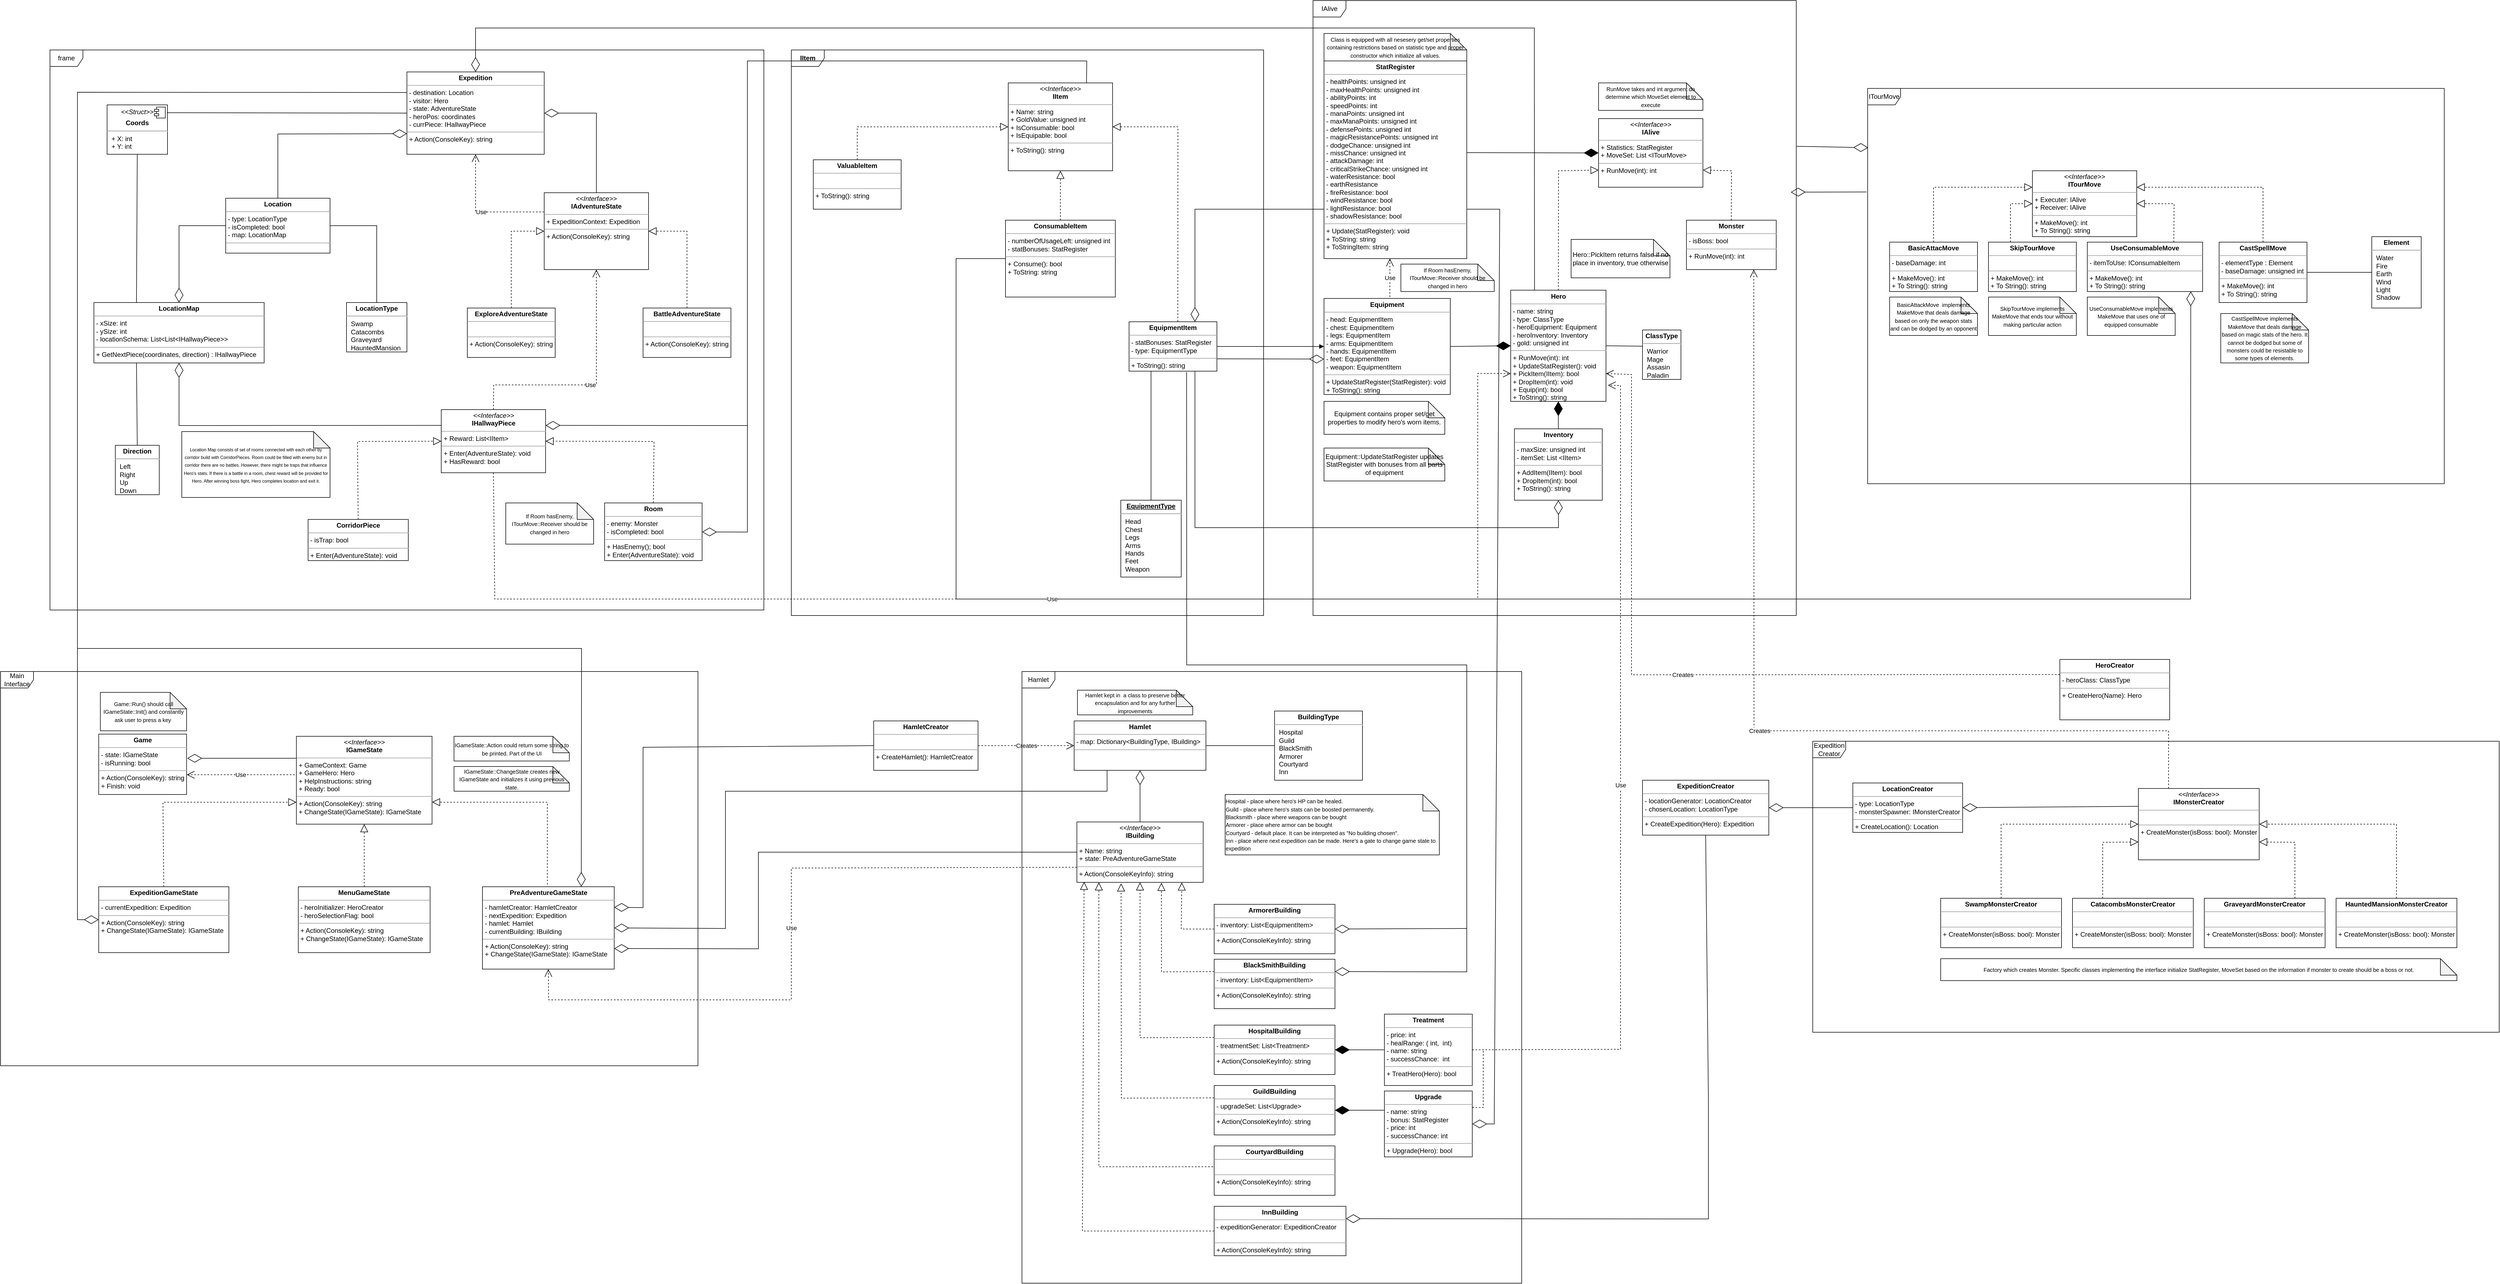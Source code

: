<mxfile version="21.2.1" type="device">
  <diagram id="C5RBs43oDa-KdzZeNtuy" name="Page-1">
    <mxGraphModel dx="5070" dy="880" grid="1" gridSize="10" guides="1" tooltips="1" connect="1" arrows="1" fold="1" page="1" pageScale="1" pageWidth="827" pageHeight="1169" math="0" shadow="0">
      <root>
        <mxCell id="WIyWlLk6GJQsqaUBKTNV-0" />
        <mxCell id="WIyWlLk6GJQsqaUBKTNV-1" parent="WIyWlLk6GJQsqaUBKTNV-0" />
        <mxCell id="JSf5FWusO17gdMNra22Y-0" value="&lt;p style=&quot;margin:0px;margin-top:4px;text-align:center;&quot;&gt;&lt;i&gt;&amp;lt;&amp;lt;Interface&amp;gt;&amp;gt;&lt;/i&gt;&lt;br&gt;&lt;b&gt;ITourMove&lt;/b&gt;&lt;/p&gt;&lt;hr size=&quot;1&quot;&gt;&lt;p style=&quot;margin:0px;margin-left:4px;&quot;&gt;+ Executer: IAlive&lt;/p&gt;&lt;p style=&quot;margin:0px;margin-left:4px;&quot;&gt;+ Receiver: IAlive&lt;/p&gt;&lt;hr size=&quot;1&quot;&gt;&lt;p style=&quot;margin:0px;margin-left:4px;&quot;&gt;+ MakeMove(): int&lt;br&gt;&lt;/p&gt;&lt;p style=&quot;margin:0px;margin-left:4px;&quot;&gt;+ To String(): string&lt;/p&gt;" style="verticalAlign=top;align=left;overflow=fill;fontSize=12;fontFamily=Helvetica;html=1;whiteSpace=wrap;" parent="WIyWlLk6GJQsqaUBKTNV-1" vertex="1">
          <mxGeometry x="1130" y="450" width="190" height="120" as="geometry" />
        </mxCell>
        <mxCell id="JSf5FWusO17gdMNra22Y-3" value="&lt;p style=&quot;margin:0px;margin-top:4px;text-align:center;&quot;&gt;&lt;b&gt;BasicAttacMove&lt;/b&gt;&lt;/p&gt;&lt;hr size=&quot;1&quot;&gt;&lt;p style=&quot;margin:0px;margin-left:4px;&quot;&gt;- baseDamage: int&lt;/p&gt;&lt;hr size=&quot;1&quot;&gt;&lt;p style=&quot;margin:0px;margin-left:4px;&quot;&gt;+ MakeMove(): int&lt;/p&gt;&lt;p style=&quot;margin:0px;margin-left:4px;&quot;&gt;+ To String(): string&lt;br&gt;&lt;/p&gt;" style="verticalAlign=top;align=left;overflow=fill;fontSize=12;fontFamily=Helvetica;html=1;whiteSpace=wrap;" parent="WIyWlLk6GJQsqaUBKTNV-1" vertex="1">
          <mxGeometry x="870" y="580" width="160" height="90" as="geometry" />
        </mxCell>
        <mxCell id="JSf5FWusO17gdMNra22Y-5" value="&lt;p style=&quot;margin:0px;margin-top:4px;text-align:center;&quot;&gt;&lt;b&gt;CastSpellMove&lt;/b&gt;&lt;/p&gt;&lt;hr size=&quot;1&quot;&gt;&lt;p style=&quot;margin:0px;margin-left:4px;&quot;&gt;- elementType : Element&lt;/p&gt;&lt;p style=&quot;margin:0px;margin-left:4px;&quot;&gt;- baseDamage: unsigned int&lt;/p&gt;&lt;hr size=&quot;1&quot;&gt;&lt;p style=&quot;margin:0px;margin-left:4px;&quot;&gt;+ MakeMove(): int&lt;/p&gt;&lt;p style=&quot;margin:0px;margin-left:4px;&quot;&gt;+ To String(): string&lt;br&gt;&lt;/p&gt;" style="verticalAlign=top;align=left;overflow=fill;fontSize=12;fontFamily=Helvetica;html=1;whiteSpace=wrap;" parent="WIyWlLk6GJQsqaUBKTNV-1" vertex="1">
          <mxGeometry x="1470" y="580" width="160" height="110" as="geometry" />
        </mxCell>
        <mxCell id="JSf5FWusO17gdMNra22Y-6" value="&lt;p style=&quot;margin:0px;margin-top:4px;text-align:center;&quot;&gt;&lt;b&gt;UseConsumableMove&lt;/b&gt;&lt;/p&gt;&lt;hr size=&quot;1&quot;&gt;&lt;p style=&quot;margin:0px;margin-left:4px;&quot;&gt;- itemToUse: IConsumableItem&lt;/p&gt;&lt;hr size=&quot;1&quot;&gt;&lt;p style=&quot;margin:0px;margin-left:4px;&quot;&gt;+ MakeMove(): int&lt;/p&gt;&lt;p style=&quot;margin:0px;margin-left:4px;&quot;&gt;+ To String(): string&lt;br&gt;&lt;/p&gt;" style="verticalAlign=top;align=left;overflow=fill;fontSize=12;fontFamily=Helvetica;html=1;whiteSpace=wrap;" parent="WIyWlLk6GJQsqaUBKTNV-1" vertex="1">
          <mxGeometry x="1230" y="580" width="210" height="90" as="geometry" />
        </mxCell>
        <mxCell id="JSf5FWusO17gdMNra22Y-7" value="&lt;p style=&quot;margin:0px;margin-top:4px;text-align:center;&quot;&gt;&lt;b&gt;SkipTourMove&lt;/b&gt;&lt;/p&gt;&lt;hr size=&quot;1&quot;&gt;&lt;p style=&quot;margin:0px;margin-left:4px;&quot;&gt;&lt;br&gt;&lt;/p&gt;&lt;hr size=&quot;1&quot;&gt;&lt;p style=&quot;margin:0px;margin-left:4px;&quot;&gt;+ MakeMove(): int&lt;/p&gt;&lt;p style=&quot;margin:0px;margin-left:4px;&quot;&gt;+ To String(): string&lt;br&gt;&lt;/p&gt;" style="verticalAlign=top;align=left;overflow=fill;fontSize=12;fontFamily=Helvetica;html=1;whiteSpace=wrap;" parent="WIyWlLk6GJQsqaUBKTNV-1" vertex="1">
          <mxGeometry x="1050" y="580" width="160" height="90" as="geometry" />
        </mxCell>
        <mxCell id="JSf5FWusO17gdMNra22Y-12" value="&lt;font style=&quot;font-size: 10px;&quot;&gt;BasicAttackMove&amp;nbsp; implements MakeMove&amp;nbsp;that deals damage based on only the weapon stats and can be dodged by an opponent&lt;/font&gt;" style="shape=note;whiteSpace=wrap;html=1;backgroundOutline=1;darkOpacity=0.05;" parent="WIyWlLk6GJQsqaUBKTNV-1" vertex="1">
          <mxGeometry x="870" y="680" width="160" height="70" as="geometry" />
        </mxCell>
        <mxCell id="JSf5FWusO17gdMNra22Y-14" value="&lt;font style=&quot;font-size: 10px;&quot;&gt;CastSpellMove implements MakeMove&amp;nbsp;that deals damage based on magic stats of the hero. It cannot be dodged but some of monsters could be resistable to some types of elements.&lt;/font&gt;" style="shape=note;whiteSpace=wrap;html=1;backgroundOutline=1;darkOpacity=0.05;" parent="WIyWlLk6GJQsqaUBKTNV-1" vertex="1">
          <mxGeometry x="1473" y="710" width="160" height="90" as="geometry" />
        </mxCell>
        <mxCell id="JSf5FWusO17gdMNra22Y-15" value="&lt;font style=&quot;font-size: 10px;&quot;&gt;SkipTourMove implements MakeMove that ends tour without making particular action&lt;/font&gt;" style="shape=note;whiteSpace=wrap;html=1;backgroundOutline=1;darkOpacity=0.05;" parent="WIyWlLk6GJQsqaUBKTNV-1" vertex="1">
          <mxGeometry x="1050" y="680" width="160" height="70" as="geometry" />
        </mxCell>
        <mxCell id="JSf5FWusO17gdMNra22Y-16" value="&lt;font style=&quot;font-size: 10px;&quot;&gt;UseConsumableMove implements MakeMove that uses one of equipped consumable&lt;/font&gt;" style="shape=note;whiteSpace=wrap;html=1;backgroundOutline=1;darkOpacity=0.05;" parent="WIyWlLk6GJQsqaUBKTNV-1" vertex="1">
          <mxGeometry x="1230" y="680" width="160" height="70" as="geometry" />
        </mxCell>
        <mxCell id="JSf5FWusO17gdMNra22Y-24" value="&lt;p style=&quot;margin: 4px 0px 0px; text-align: center;&quot;&gt;&lt;b style=&quot;&quot;&gt;Element&lt;/b&gt;&lt;/p&gt;&lt;hr&gt;&lt;p style=&quot;margin:0px;margin-left:8px;&quot;&gt;Water&lt;/p&gt;&lt;p style=&quot;margin:0px;margin-left:8px;&quot;&gt;Fire&lt;/p&gt;&lt;p style=&quot;margin:0px;margin-left:8px;&quot;&gt;Earth&lt;/p&gt;&lt;p style=&quot;margin:0px;margin-left:8px;&quot;&gt;Wind&lt;/p&gt;&lt;p style=&quot;margin:0px;margin-left:8px;&quot;&gt;Light&lt;/p&gt;&lt;p style=&quot;margin:0px;margin-left:8px;&quot;&gt;Shadow&lt;/p&gt;" style="verticalAlign=top;align=left;overflow=fill;fontSize=12;fontFamily=Helvetica;html=1;whiteSpace=wrap;" parent="WIyWlLk6GJQsqaUBKTNV-1" vertex="1">
          <mxGeometry x="1748" y="570" width="90" height="130" as="geometry" />
        </mxCell>
        <mxCell id="JSf5FWusO17gdMNra22Y-25" value="" style="endArrow=none;html=1;rounded=0;entryX=0;entryY=0.5;entryDx=0;entryDy=0;exitX=1;exitY=0.5;exitDx=0;exitDy=0;" parent="WIyWlLk6GJQsqaUBKTNV-1" source="JSf5FWusO17gdMNra22Y-5" target="JSf5FWusO17gdMNra22Y-24" edge="1">
          <mxGeometry width="50" height="50" relative="1" as="geometry">
            <mxPoint x="1640" y="630" as="sourcePoint" />
            <mxPoint x="1700" y="630" as="targetPoint" />
          </mxGeometry>
        </mxCell>
        <mxCell id="JSf5FWusO17gdMNra22Y-29" value="ITourMove" style="shape=umlFrame;whiteSpace=wrap;html=1;pointerEvents=0;" parent="WIyWlLk6GJQsqaUBKTNV-1" vertex="1">
          <mxGeometry x="830" y="300" width="1050" height="720" as="geometry" />
        </mxCell>
        <mxCell id="JSf5FWusO17gdMNra22Y-30" value="&lt;p style=&quot;margin:0px;margin-top:4px;text-align:center;&quot;&gt;&lt;i&gt;&amp;lt;&amp;lt;Interface&amp;gt;&amp;gt;&lt;/i&gt;&lt;br&gt;&lt;b&gt;IAlive&lt;/b&gt;&lt;/p&gt;&lt;hr size=&quot;1&quot;&gt;&lt;p style=&quot;margin:0px;margin-left:4px;&quot;&gt;&lt;span style=&quot;background-color: initial;&quot;&gt;+ Statistics: StatRegister&lt;/span&gt;&lt;/p&gt;&lt;p style=&quot;margin:0px;margin-left:4px;&quot;&gt;&lt;span style=&quot;background-color: initial;&quot;&gt;+ MoveSet: List &amp;lt;ITourMove&amp;gt;&lt;/span&gt;&lt;br&gt;&lt;/p&gt;&lt;hr size=&quot;1&quot;&gt;&lt;p style=&quot;margin:0px;margin-left:4px;&quot;&gt;+ RunMove(int): int&lt;/p&gt;" style="verticalAlign=top;align=left;overflow=fill;fontSize=12;fontFamily=Helvetica;html=1;whiteSpace=wrap;" parent="WIyWlLk6GJQsqaUBKTNV-1" vertex="1">
          <mxGeometry x="340" y="355" width="190" height="125" as="geometry" />
        </mxCell>
        <mxCell id="JSf5FWusO17gdMNra22Y-34" value="&lt;p style=&quot;margin:0px;margin-top:4px;text-align:center;&quot;&gt;&lt;b&gt;StatRegister&lt;/b&gt;&lt;/p&gt;&lt;hr size=&quot;1&quot;&gt;&lt;p style=&quot;margin:0px;margin-left:4px;&quot;&gt;- healthPoints: unsigned int&lt;br style=&quot;border-color: var(--border-color);&quot;&gt;- maxHealthPoints: unsigned int&lt;/p&gt;&lt;p style=&quot;margin:0px;margin-left:4px;&quot;&gt;- abilityPoints: int&lt;/p&gt;&lt;p style=&quot;margin:0px;margin-left:4px;&quot;&gt;- speedPoints: int&lt;/p&gt;&lt;p style=&quot;margin:0px;margin-left:4px;&quot;&gt;- manaPoints: unsigned int&lt;/p&gt;&lt;p style=&quot;margin:0px;margin-left:4px;&quot;&gt;- maxManaPoints: unsigned int&lt;/p&gt;&lt;p style=&quot;margin:0px;margin-left:4px;&quot;&gt;- defensePoints: unsigned int&lt;/p&gt;&lt;p style=&quot;margin:0px;margin-left:4px;&quot;&gt;- magicResistancePoints: unsigned int&lt;/p&gt;&lt;p style=&quot;margin:0px;margin-left:4px;&quot;&gt;- dodgeChance: unsigned int&lt;/p&gt;&lt;p style=&quot;margin:0px;margin-left:4px;&quot;&gt;- missChance: unsigned int&lt;/p&gt;&lt;p style=&quot;margin:0px;margin-left:4px;&quot;&gt;- attackDamage: int&lt;/p&gt;&lt;p style=&quot;margin:0px;margin-left:4px;&quot;&gt;- criticalStrikeChance: unsigned int&lt;/p&gt;&lt;p style=&quot;margin:0px;margin-left:4px;&quot;&gt;- waterResistance: bool&lt;/p&gt;&lt;p style=&quot;margin:0px;margin-left:4px;&quot;&gt;- earthResistance&lt;/p&gt;&lt;p style=&quot;margin:0px;margin-left:4px;&quot;&gt;- fireResistance: bool&lt;/p&gt;&lt;p style=&quot;margin:0px;margin-left:4px;&quot;&gt;- windResistance: bool&lt;/p&gt;&lt;p style=&quot;margin:0px;margin-left:4px;&quot;&gt;- lightResistance: bool&lt;/p&gt;&lt;p style=&quot;margin:0px;margin-left:4px;&quot;&gt;- shadowResistance: bool&lt;/p&gt;&lt;hr size=&quot;1&quot;&gt;&lt;p style=&quot;margin:0px;margin-left:4px;&quot;&gt;+ Update(StatRegister): void&lt;/p&gt;&lt;p style=&quot;margin:0px;margin-left:4px;&quot;&gt;+ ToString: string&lt;/p&gt;&lt;p style=&quot;margin:0px;margin-left:4px;&quot;&gt;+ ToStringItem: string&lt;/p&gt;" style="verticalAlign=top;align=left;overflow=fill;fontSize=12;fontFamily=Helvetica;html=1;whiteSpace=wrap;" parent="WIyWlLk6GJQsqaUBKTNV-1" vertex="1">
          <mxGeometry x="-160" y="250" width="260" height="360" as="geometry" />
        </mxCell>
        <mxCell id="JSf5FWusO17gdMNra22Y-35" value="&lt;font style=&quot;font-size: 10px;&quot;&gt;Class is equipped with all nesesery get/set properties containing restrictions based on statistic type and proper constructor which initialize all values.&lt;/font&gt;" style="shape=note;whiteSpace=wrap;html=1;backgroundOutline=1;darkOpacity=0.05;" parent="WIyWlLk6GJQsqaUBKTNV-1" vertex="1">
          <mxGeometry x="-160" y="200" width="260" height="50" as="geometry" />
        </mxCell>
        <mxCell id="JSf5FWusO17gdMNra22Y-37" value="" style="endArrow=diamondThin;endFill=1;endSize=24;html=1;rounded=0;entryX=0;entryY=0.5;entryDx=0;entryDy=0;" parent="WIyWlLk6GJQsqaUBKTNV-1" target="JSf5FWusO17gdMNra22Y-30" edge="1">
          <mxGeometry width="160" relative="1" as="geometry">
            <mxPoint x="100" y="417" as="sourcePoint" />
            <mxPoint x="253.5" y="360" as="targetPoint" />
          </mxGeometry>
        </mxCell>
        <mxCell id="JSf5FWusO17gdMNra22Y-38" value="&lt;p style=&quot;margin:0px;margin-top:4px;text-align:center;&quot;&gt;&lt;b&gt;Hero&lt;/b&gt;&lt;/p&gt;&lt;hr size=&quot;1&quot;&gt;&lt;p style=&quot;margin:0px;margin-left:4px;&quot;&gt;- name: string&lt;/p&gt;&lt;p style=&quot;margin:0px;margin-left:4px;&quot;&gt;- type: ClassType&lt;/p&gt;&lt;p style=&quot;margin:0px;margin-left:4px;&quot;&gt;- heroEquipment: Equipment&lt;/p&gt;&lt;p style=&quot;margin:0px;margin-left:4px;&quot;&gt;- heroInventory: Inventory&lt;/p&gt;&lt;p style=&quot;margin:0px;margin-left:4px;&quot;&gt;- gold: unsigned int&lt;/p&gt;&lt;hr size=&quot;1&quot;&gt;&lt;p style=&quot;margin:0px;margin-left:4px;&quot;&gt;&lt;span style=&quot;background-color: initial;&quot;&gt;+ RunMove(int): int&lt;/span&gt;&lt;br&gt;&lt;/p&gt;&lt;p style=&quot;margin:0px;margin-left:4px;&quot;&gt;+ UpdateStatRegister(): void&lt;/p&gt;&lt;p style=&quot;margin:0px;margin-left:4px;&quot;&gt;+ PickItem(IItem): bool&lt;/p&gt;&lt;p style=&quot;margin:0px;margin-left:4px;&quot;&gt;+ DropItem(int): void&lt;br&gt;&lt;/p&gt;&lt;p style=&quot;margin:0px;margin-left:4px;&quot;&gt;+ Equip(int): bool&lt;/p&gt;&lt;p style=&quot;margin:0px;margin-left:4px;&quot;&gt;+ ToString(): string&lt;/p&gt;" style="verticalAlign=top;align=left;overflow=fill;fontSize=12;fontFamily=Helvetica;html=1;whiteSpace=wrap;" parent="WIyWlLk6GJQsqaUBKTNV-1" vertex="1">
          <mxGeometry x="180" y="667.5" width="173.5" height="202.5" as="geometry" />
        </mxCell>
        <mxCell id="JSf5FWusO17gdMNra22Y-39" value="&lt;p style=&quot;margin:0px;margin-top:4px;text-align:center;&quot;&gt;&lt;b&gt;Monster&lt;/b&gt;&lt;/p&gt;&lt;hr size=&quot;1&quot;&gt;&lt;p style=&quot;margin:0px;margin-left:4px;&quot;&gt;- isBoss: bool&lt;/p&gt;&lt;hr size=&quot;1&quot;&gt;&lt;p style=&quot;margin:0px;margin-left:4px;&quot;&gt;+ RunMove(int): int&lt;br&gt;&lt;/p&gt;" style="verticalAlign=top;align=left;overflow=fill;fontSize=12;fontFamily=Helvetica;html=1;whiteSpace=wrap;" parent="WIyWlLk6GJQsqaUBKTNV-1" vertex="1">
          <mxGeometry x="500" y="540" width="163.5" height="90" as="geometry" />
        </mxCell>
        <mxCell id="JSf5FWusO17gdMNra22Y-41" value="&lt;font style=&quot;font-size: 10px;&quot;&gt;RunMove takes and int argument do determine which MoveSet element to execute&lt;/font&gt;" style="shape=note;whiteSpace=wrap;html=1;backgroundOutline=1;darkOpacity=0.05;" parent="WIyWlLk6GJQsqaUBKTNV-1" vertex="1">
          <mxGeometry x="340" y="290" width="190" height="50" as="geometry" />
        </mxCell>
        <mxCell id="JSf5FWusO17gdMNra22Y-42" value="Hero::PickItem returns false if no place in inventory, true otherwise" style="shape=note;whiteSpace=wrap;html=1;backgroundOutline=1;darkOpacity=0.05;" parent="WIyWlLk6GJQsqaUBKTNV-1" vertex="1">
          <mxGeometry x="290" y="575" width="180" height="70" as="geometry" />
        </mxCell>
        <mxCell id="JSf5FWusO17gdMNra22Y-43" value="" style="endArrow=block;dashed=1;endFill=0;endSize=12;html=1;rounded=0;entryX=0;entryY=0.75;entryDx=0;entryDy=0;exitX=0.5;exitY=0;exitDx=0;exitDy=0;" parent="WIyWlLk6GJQsqaUBKTNV-1" source="JSf5FWusO17gdMNra22Y-38" target="JSf5FWusO17gdMNra22Y-30" edge="1">
          <mxGeometry width="160" relative="1" as="geometry">
            <mxPoint x="250" y="530" as="sourcePoint" />
            <mxPoint x="320" y="450" as="targetPoint" />
            <Array as="points">
              <mxPoint x="267" y="450" />
            </Array>
          </mxGeometry>
        </mxCell>
        <mxCell id="JSf5FWusO17gdMNra22Y-44" value="" style="endArrow=block;dashed=1;endFill=0;endSize=12;html=1;rounded=0;entryX=1;entryY=0.75;entryDx=0;entryDy=0;exitX=0.5;exitY=0;exitDx=0;exitDy=0;" parent="WIyWlLk6GJQsqaUBKTNV-1" source="JSf5FWusO17gdMNra22Y-39" target="JSf5FWusO17gdMNra22Y-30" edge="1">
          <mxGeometry width="160" relative="1" as="geometry">
            <mxPoint x="620" y="580" as="sourcePoint" />
            <mxPoint x="550" y="450" as="targetPoint" />
            <Array as="points">
              <mxPoint x="582" y="450" />
            </Array>
          </mxGeometry>
        </mxCell>
        <mxCell id="JSf5FWusO17gdMNra22Y-45" value="&lt;p style=&quot;margin:0px;margin-top:4px;text-align:center;&quot;&gt;&lt;b&gt;Equipment&lt;/b&gt;&lt;/p&gt;&lt;hr size=&quot;1&quot;&gt;&lt;p style=&quot;margin:0px;margin-left:4px;&quot;&gt;- head: EquipmentItem&lt;/p&gt;&lt;p style=&quot;margin:0px;margin-left:4px;&quot;&gt;- chest: EquipmentItem&lt;/p&gt;&lt;p style=&quot;margin:0px;margin-left:4px;&quot;&gt;- legs: EquipmentItem&lt;/p&gt;&lt;p style=&quot;margin:0px;margin-left:4px;&quot;&gt;- arms: EquipmentItem&lt;/p&gt;&lt;p style=&quot;margin:0px;margin-left:4px;&quot;&gt;- hands: EquipmentItem&lt;/p&gt;&lt;p style=&quot;margin:0px;margin-left:4px;&quot;&gt;- feet: EquipmentItem&lt;/p&gt;&lt;p style=&quot;margin:0px;margin-left:4px;&quot;&gt;- weapon: EquipmentItem&lt;/p&gt;&lt;hr size=&quot;1&quot;&gt;&lt;p style=&quot;margin:0px;margin-left:4px;&quot;&gt;+ UpdateStatRegister(StatRegister): void&lt;/p&gt;&lt;p style=&quot;margin:0px;margin-left:4px;&quot;&gt;+ ToString(): string&lt;/p&gt;" style="verticalAlign=top;align=left;overflow=fill;fontSize=12;fontFamily=Helvetica;html=1;whiteSpace=wrap;" parent="WIyWlLk6GJQsqaUBKTNV-1" vertex="1">
          <mxGeometry x="-160" y="682.5" width="230" height="175" as="geometry" />
        </mxCell>
        <mxCell id="JSf5FWusO17gdMNra22Y-46" value="&lt;p style=&quot;margin:0px;margin-top:4px;text-align:center;&quot;&gt;&lt;b&gt;Inventory&lt;/b&gt;&lt;/p&gt;&lt;hr size=&quot;1&quot;&gt;&lt;p style=&quot;margin:0px;margin-left:4px;&quot;&gt;- maxSize: unsigned int&lt;/p&gt;&lt;p style=&quot;margin:0px;margin-left:4px;&quot;&gt;- itemSet: List &amp;lt;IItem&amp;gt;&lt;/p&gt;&lt;hr size=&quot;1&quot;&gt;&lt;p style=&quot;margin:0px;margin-left:4px;&quot;&gt;+ AddItem(IItem): bool&lt;/p&gt;&lt;p style=&quot;margin:0px;margin-left:4px;&quot;&gt;+ DropItem(int): bool&lt;/p&gt;&lt;p style=&quot;margin:0px;margin-left:4px;&quot;&gt;+ ToString(): string&lt;/p&gt;" style="verticalAlign=top;align=left;overflow=fill;fontSize=12;fontFamily=Helvetica;html=1;whiteSpace=wrap;" parent="WIyWlLk6GJQsqaUBKTNV-1" vertex="1">
          <mxGeometry x="186.75" y="920" width="160" height="130" as="geometry" />
        </mxCell>
        <mxCell id="JSf5FWusO17gdMNra22Y-48" value="Equipment contains proper set/get properties to modify hero&#39;s worn items." style="shape=note;whiteSpace=wrap;html=1;backgroundOutline=1;darkOpacity=0.05;" parent="WIyWlLk6GJQsqaUBKTNV-1" vertex="1">
          <mxGeometry x="-160" y="870" width="220" height="60" as="geometry" />
        </mxCell>
        <mxCell id="JSf5FWusO17gdMNra22Y-50" value="" style="endArrow=diamondThin;endFill=1;endSize=24;html=1;rounded=0;exitX=1;exitY=0.5;exitDx=0;exitDy=0;entryX=0;entryY=0.5;entryDx=0;entryDy=0;" parent="WIyWlLk6GJQsqaUBKTNV-1" source="JSf5FWusO17gdMNra22Y-45" target="JSf5FWusO17gdMNra22Y-38" edge="1">
          <mxGeometry width="160" relative="1" as="geometry">
            <mxPoint x="66" y="684.38" as="sourcePoint" />
            <mxPoint x="156" y="684.38" as="targetPoint" />
          </mxGeometry>
        </mxCell>
        <mxCell id="JSf5FWusO17gdMNra22Y-51" value="" style="endArrow=diamondThin;endFill=1;endSize=24;html=1;rounded=0;exitX=0.5;exitY=0;exitDx=0;exitDy=0;entryX=0.5;entryY=1;entryDx=0;entryDy=0;" parent="WIyWlLk6GJQsqaUBKTNV-1" source="JSf5FWusO17gdMNra22Y-46" target="JSf5FWusO17gdMNra22Y-38" edge="1">
          <mxGeometry width="160" relative="1" as="geometry">
            <mxPoint x="130" y="890" as="sourcePoint" />
            <mxPoint x="160" y="795" as="targetPoint" />
            <Array as="points" />
          </mxGeometry>
        </mxCell>
        <mxCell id="JSf5FWusO17gdMNra22Y-52" value="IAlive" style="shape=umlFrame;whiteSpace=wrap;html=1;pointerEvents=0;" parent="WIyWlLk6GJQsqaUBKTNV-1" vertex="1">
          <mxGeometry x="-180" y="140" width="880" height="1120" as="geometry" />
        </mxCell>
        <mxCell id="JSf5FWusO17gdMNra22Y-53" value="&lt;p style=&quot;margin:0px;margin-top:4px;text-align:center;&quot;&gt;&lt;i&gt;&amp;lt;&amp;lt;Interface&amp;gt;&amp;gt;&lt;/i&gt;&lt;br&gt;&lt;b&gt;IItem&lt;/b&gt;&lt;/p&gt;&lt;hr size=&quot;1&quot;&gt;&lt;p style=&quot;margin:0px;margin-left:4px;&quot;&gt;+ Name: string&lt;br&gt;+ GoldValue: unsigned int&lt;/p&gt;&lt;p style=&quot;margin:0px;margin-left:4px;&quot;&gt;+ IsConsumable: bool&lt;/p&gt;&lt;p style=&quot;margin:0px;margin-left:4px;&quot;&gt;+ IsEquipable: bool&lt;/p&gt;&lt;hr size=&quot;1&quot;&gt;&lt;p style=&quot;margin:0px;margin-left:4px;&quot;&gt;+ ToString(): string&lt;/p&gt;" style="verticalAlign=top;align=left;overflow=fill;fontSize=12;fontFamily=Helvetica;html=1;whiteSpace=wrap;" parent="WIyWlLk6GJQsqaUBKTNV-1" vertex="1">
          <mxGeometry x="-735" y="290" width="190" height="160" as="geometry" />
        </mxCell>
        <mxCell id="mHU7HmvPgY5RW8E_tUvQ-3" value="Equipment::UpdateStatRegister updates StatRegister with bonuses from all parts of equipment" style="shape=note;whiteSpace=wrap;html=1;backgroundOutline=1;darkOpacity=0.05;" parent="WIyWlLk6GJQsqaUBKTNV-1" vertex="1">
          <mxGeometry x="-160" y="955" width="220" height="60" as="geometry" />
        </mxCell>
        <mxCell id="mHU7HmvPgY5RW8E_tUvQ-5" value="&lt;p style=&quot;margin:0px;margin-top:4px;text-align:center;&quot;&gt;&lt;b&gt;ValuableItem&lt;/b&gt;&lt;/p&gt;&lt;hr size=&quot;1&quot;&gt;&lt;p style=&quot;margin:0px;margin-left:4px;&quot;&gt;&lt;br&gt;&lt;/p&gt;&lt;hr size=&quot;1&quot;&gt;&lt;p style=&quot;margin:0px;margin-left:4px;&quot;&gt;+ ToString(): string&lt;br&gt;&lt;/p&gt;" style="verticalAlign=top;align=left;overflow=fill;fontSize=12;fontFamily=Helvetica;html=1;whiteSpace=wrap;" parent="WIyWlLk6GJQsqaUBKTNV-1" vertex="1">
          <mxGeometry x="-1090" y="430" width="160" height="90" as="geometry" />
        </mxCell>
        <mxCell id="mHU7HmvPgY5RW8E_tUvQ-14" value="&lt;p style=&quot;margin:0px;margin-top:4px;text-align:center;text-decoration:underline;&quot;&gt;&lt;b&gt;EquipmentType&lt;/b&gt;&lt;/p&gt;&lt;hr&gt;&lt;p style=&quot;margin:0px;margin-left:8px;&quot;&gt;Head&lt;/p&gt;&lt;p style=&quot;margin:0px;margin-left:8px;&quot;&gt;Chest&lt;/p&gt;&lt;p style=&quot;margin:0px;margin-left:8px;&quot;&gt;Legs&lt;/p&gt;&lt;p style=&quot;margin:0px;margin-left:8px;&quot;&gt;Arms&lt;/p&gt;&lt;p style=&quot;margin:0px;margin-left:8px;&quot;&gt;Hands&lt;/p&gt;&lt;p style=&quot;margin:0px;margin-left:8px;&quot;&gt;Feet&lt;/p&gt;&lt;p style=&quot;margin:0px;margin-left:8px;&quot;&gt;Weapon&lt;/p&gt;" style="verticalAlign=top;align=left;overflow=fill;fontSize=12;fontFamily=Helvetica;html=1;whiteSpace=wrap;" parent="WIyWlLk6GJQsqaUBKTNV-1" vertex="1">
          <mxGeometry x="-530" y="1050" width="110" height="140" as="geometry" />
        </mxCell>
        <mxCell id="mHU7HmvPgY5RW8E_tUvQ-22" value="&lt;p style=&quot;margin:0px;margin-top:4px;text-align:center;&quot;&gt;&lt;b&gt;ConsumableItem&lt;/b&gt;&lt;/p&gt;&lt;hr size=&quot;1&quot;&gt;&lt;p style=&quot;margin:0px;margin-left:4px;&quot;&gt;- numberOfUsageLeft: unsigned int&lt;/p&gt;&lt;p style=&quot;margin:0px;margin-left:4px;&quot;&gt;- statBonuses: StatRegister&lt;/p&gt;&lt;hr size=&quot;1&quot;&gt;&lt;p style=&quot;margin:0px;margin-left:4px;&quot;&gt;+ Consume(): bool&lt;/p&gt;&lt;p style=&quot;margin:0px;margin-left:4px;&quot;&gt;+ ToString: string&lt;/p&gt;" style="verticalAlign=top;align=left;overflow=fill;fontSize=12;fontFamily=Helvetica;html=1;whiteSpace=wrap;" parent="WIyWlLk6GJQsqaUBKTNV-1" vertex="1">
          <mxGeometry x="-740" y="540" width="200" height="140" as="geometry" />
        </mxCell>
        <mxCell id="mHU7HmvPgY5RW8E_tUvQ-23" value="&lt;p style=&quot;margin:0px;margin-top:4px;text-align:center;&quot;&gt;&lt;b&gt;EquipmentItem&lt;/b&gt;&lt;/p&gt;&lt;hr size=&quot;1&quot;&gt;&lt;p style=&quot;margin:0px;margin-left:4px;&quot;&gt;- statBonuses: StatRegister&lt;br&gt;&lt;/p&gt;&lt;p style=&quot;margin:0px;margin-left:4px;&quot;&gt;- type: EquipmentType&lt;/p&gt;&lt;hr size=&quot;1&quot;&gt;&lt;p style=&quot;margin:0px;margin-left:4px;&quot;&gt;+ ToString(): string&lt;br&gt;&lt;/p&gt;" style="verticalAlign=top;align=left;overflow=fill;fontSize=12;fontFamily=Helvetica;html=1;whiteSpace=wrap;" parent="WIyWlLk6GJQsqaUBKTNV-1" vertex="1">
          <mxGeometry x="-515" y="725" width="160" height="90" as="geometry" />
        </mxCell>
        <mxCell id="mHU7HmvPgY5RW8E_tUvQ-25" value="" style="endArrow=block;dashed=1;endFill=0;endSize=12;html=1;rounded=0;entryX=0;entryY=0.5;entryDx=0;entryDy=0;exitX=0.5;exitY=0;exitDx=0;exitDy=0;" parent="WIyWlLk6GJQsqaUBKTNV-1" source="mHU7HmvPgY5RW8E_tUvQ-5" target="JSf5FWusO17gdMNra22Y-53" edge="1">
          <mxGeometry width="160" relative="1" as="geometry">
            <mxPoint x="-860" y="520" as="sourcePoint" />
            <mxPoint x="-800" y="360" as="targetPoint" />
            <Array as="points">
              <mxPoint x="-1010" y="370" />
            </Array>
          </mxGeometry>
        </mxCell>
        <mxCell id="mHU7HmvPgY5RW8E_tUvQ-28" value="" style="endArrow=block;dashed=1;endFill=0;endSize=12;html=1;rounded=0;entryX=1;entryY=0.5;entryDx=0;entryDy=0;exitX=0.555;exitY=-0.006;exitDx=0;exitDy=0;exitPerimeter=0;" parent="WIyWlLk6GJQsqaUBKTNV-1" source="mHU7HmvPgY5RW8E_tUvQ-23" target="JSf5FWusO17gdMNra22Y-53" edge="1">
          <mxGeometry width="160" relative="1" as="geometry">
            <mxPoint x="-420" y="490" as="sourcePoint" />
            <mxPoint x="-470" y="360" as="targetPoint" />
            <Array as="points">
              <mxPoint x="-426" y="370" />
            </Array>
          </mxGeometry>
        </mxCell>
        <mxCell id="mHU7HmvPgY5RW8E_tUvQ-29" value="" style="html=1;verticalAlign=bottom;endArrow=block;edgeStyle=elbowEdgeStyle;elbow=vertical;curved=0;rounded=0;exitX=1;exitY=0.5;exitDx=0;exitDy=0;entryX=0;entryY=0.5;entryDx=0;entryDy=0;" parent="WIyWlLk6GJQsqaUBKTNV-1" source="mHU7HmvPgY5RW8E_tUvQ-23" target="JSf5FWusO17gdMNra22Y-45" edge="1">
          <mxGeometry width="80" relative="1" as="geometry">
            <mxPoint x="-310" y="754.41" as="sourcePoint" />
            <mxPoint x="-230" y="754.41" as="targetPoint" />
          </mxGeometry>
        </mxCell>
        <mxCell id="mHU7HmvPgY5RW8E_tUvQ-33" value="IItem" style="shape=umlFrame;whiteSpace=wrap;html=1;pointerEvents=0;fontStyle=1" parent="WIyWlLk6GJQsqaUBKTNV-1" vertex="1">
          <mxGeometry x="-1130" y="230" width="860" height="1030" as="geometry" />
        </mxCell>
        <mxCell id="mHU7HmvPgY5RW8E_tUvQ-34" value="" style="endArrow=diamondThin;endFill=0;endSize=24;html=1;rounded=0;exitX=1.001;exitY=0.237;exitDx=0;exitDy=0;exitPerimeter=0;entryX=0.001;entryY=0.15;entryDx=0;entryDy=0;entryPerimeter=0;" parent="WIyWlLk6GJQsqaUBKTNV-1" source="JSf5FWusO17gdMNra22Y-52" target="JSf5FWusO17gdMNra22Y-29" edge="1">
          <mxGeometry width="160" relative="1" as="geometry">
            <mxPoint x="710" y="410" as="sourcePoint" />
            <mxPoint x="830" y="408" as="targetPoint" />
          </mxGeometry>
        </mxCell>
        <mxCell id="mHU7HmvPgY5RW8E_tUvQ-35" value="" style="endArrow=diamondThin;endFill=0;endSize=24;html=1;rounded=0;exitX=-0.002;exitY=0.262;exitDx=0;exitDy=0;exitPerimeter=0;" parent="WIyWlLk6GJQsqaUBKTNV-1" source="JSf5FWusO17gdMNra22Y-29" edge="1">
          <mxGeometry width="160" relative="1" as="geometry">
            <mxPoint x="800" y="448.33" as="sourcePoint" />
            <mxPoint x="690" y="489" as="targetPoint" />
          </mxGeometry>
        </mxCell>
        <mxCell id="mHU7HmvPgY5RW8E_tUvQ-39" value="" style="endArrow=diamondThin;endFill=0;endSize=24;html=1;rounded=0;exitX=1;exitY=0.75;exitDx=0;exitDy=0;" parent="WIyWlLk6GJQsqaUBKTNV-1" source="mHU7HmvPgY5RW8E_tUvQ-23" edge="1">
          <mxGeometry width="160" relative="1" as="geometry">
            <mxPoint x="-350" y="799.41" as="sourcePoint" />
            <mxPoint x="-160" y="793" as="targetPoint" />
          </mxGeometry>
        </mxCell>
        <mxCell id="mHU7HmvPgY5RW8E_tUvQ-40" value="" style="endArrow=diamondThin;endFill=0;endSize=24;html=1;rounded=0;entryX=0.5;entryY=1;entryDx=0;entryDy=0;exitX=0.75;exitY=1;exitDx=0;exitDy=0;" parent="WIyWlLk6GJQsqaUBKTNV-1" source="mHU7HmvPgY5RW8E_tUvQ-23" target="JSf5FWusO17gdMNra22Y-46" edge="1">
          <mxGeometry width="160" relative="1" as="geometry">
            <mxPoint x="-430" y="1010" as="sourcePoint" />
            <mxPoint x="270" y="1060" as="targetPoint" />
            <Array as="points">
              <mxPoint x="-395" y="1100" />
              <mxPoint x="267" y="1100" />
            </Array>
          </mxGeometry>
        </mxCell>
        <mxCell id="mHU7HmvPgY5RW8E_tUvQ-41" value="" style="endArrow=none;html=1;rounded=0;entryX=0.25;entryY=1;entryDx=0;entryDy=0;exitX=0.5;exitY=0;exitDx=0;exitDy=0;" parent="WIyWlLk6GJQsqaUBKTNV-1" source="mHU7HmvPgY5RW8E_tUvQ-14" target="mHU7HmvPgY5RW8E_tUvQ-23" edge="1">
          <mxGeometry width="50" height="50" relative="1" as="geometry">
            <mxPoint x="-440" y="900" as="sourcePoint" />
            <mxPoint x="-440" y="810" as="targetPoint" />
          </mxGeometry>
        </mxCell>
        <mxCell id="mHU7HmvPgY5RW8E_tUvQ-45" value="" style="endArrow=diamondThin;endFill=0;endSize=24;html=1;rounded=0;entryX=0.897;entryY=0.998;entryDx=0;entryDy=0;entryPerimeter=0;exitX=0;exitY=0.5;exitDx=0;exitDy=0;" parent="WIyWlLk6GJQsqaUBKTNV-1" source="mHU7HmvPgY5RW8E_tUvQ-22" target="JSf5FWusO17gdMNra22Y-6" edge="1">
          <mxGeometry width="160" relative="1" as="geometry">
            <mxPoint x="-380" y="1400" as="sourcePoint" />
            <mxPoint x="940" y="1110" as="targetPoint" />
            <Array as="points">
              <mxPoint x="-830" y="610" />
              <mxPoint x="-830" y="1230" />
              <mxPoint x="1418" y="1230" />
            </Array>
          </mxGeometry>
        </mxCell>
        <mxCell id="VIYja85JnuqN__fDNmjm-4" value="&lt;p style=&quot;margin:0px;margin-top:4px;text-align:center;&quot;&gt;&lt;b&gt;HeroCreator&lt;/b&gt;&lt;/p&gt;&lt;hr size=&quot;1&quot;&gt;&lt;p style=&quot;margin:0px;margin-left:4px;&quot;&gt;- heroClass: ClassType&lt;/p&gt;&lt;hr size=&quot;1&quot;&gt;&lt;p style=&quot;margin:0px;margin-left:4px;&quot;&gt;+ CreateHero(Name): Hero&lt;/p&gt;" style="verticalAlign=top;align=left;overflow=fill;fontSize=12;fontFamily=Helvetica;html=1;whiteSpace=wrap;" parent="WIyWlLk6GJQsqaUBKTNV-1" vertex="1">
          <mxGeometry x="1180" y="1340" width="200" height="110" as="geometry" />
        </mxCell>
        <mxCell id="VIYja85JnuqN__fDNmjm-9" value="&lt;p style=&quot;margin: 4px 0px 0px; text-align: center;&quot;&gt;&lt;b style=&quot;&quot;&gt;ClassType&lt;/b&gt;&lt;/p&gt;&lt;hr&gt;&lt;p style=&quot;margin:0px;margin-left:8px;&quot;&gt;Warrior&lt;/p&gt;&lt;p style=&quot;margin:0px;margin-left:8px;&quot;&gt;Mage&lt;/p&gt;&lt;p style=&quot;margin:0px;margin-left:8px;&quot;&gt;Assasin&lt;/p&gt;&lt;p style=&quot;margin:0px;margin-left:8px;&quot;&gt;Paladin&lt;/p&gt;" style="verticalAlign=top;align=left;overflow=fill;fontSize=12;fontFamily=Helvetica;html=1;whiteSpace=wrap;" parent="WIyWlLk6GJQsqaUBKTNV-1" vertex="1">
          <mxGeometry x="420" y="740" width="70" height="90" as="geometry" />
        </mxCell>
        <mxCell id="VIYja85JnuqN__fDNmjm-10" value="" style="endArrow=none;html=1;rounded=0;entryX=-0.003;entryY=0.328;entryDx=0;entryDy=0;exitX=1;exitY=0.5;exitDx=0;exitDy=0;entryPerimeter=0;" parent="WIyWlLk6GJQsqaUBKTNV-1" source="JSf5FWusO17gdMNra22Y-38" target="VIYja85JnuqN__fDNmjm-9" edge="1">
          <mxGeometry width="50" height="50" relative="1" as="geometry">
            <mxPoint x="350" y="773" as="sourcePoint" />
            <mxPoint x="414" y="750" as="targetPoint" />
          </mxGeometry>
        </mxCell>
        <mxCell id="VIYja85JnuqN__fDNmjm-13" value="Creates" style="endArrow=open;endSize=12;dashed=1;html=1;rounded=0;exitX=0;exitY=0.25;exitDx=0;exitDy=0;entryX=1;entryY=0.75;entryDx=0;entryDy=0;" parent="WIyWlLk6GJQsqaUBKTNV-1" source="VIYja85JnuqN__fDNmjm-4" target="JSf5FWusO17gdMNra22Y-38" edge="1">
          <mxGeometry width="160" relative="1" as="geometry">
            <mxPoint x="430" y="1030" as="sourcePoint" />
            <mxPoint x="590" y="1030" as="targetPoint" />
            <Array as="points">
              <mxPoint x="400" y="1368" />
              <mxPoint x="400" y="821" />
            </Array>
          </mxGeometry>
        </mxCell>
        <mxCell id="VIYja85JnuqN__fDNmjm-14" value="Use" style="endArrow=open;endSize=12;dashed=1;html=1;rounded=0;" parent="WIyWlLk6GJQsqaUBKTNV-1" edge="1">
          <mxGeometry width="160" relative="1" as="geometry">
            <mxPoint x="-40" y="680" as="sourcePoint" />
            <mxPoint x="-40" y="610" as="targetPoint" />
          </mxGeometry>
        </mxCell>
        <mxCell id="VIYja85JnuqN__fDNmjm-16" value="" style="endArrow=block;dashed=1;endFill=0;endSize=12;html=1;rounded=0;entryX=0;entryY=0.25;entryDx=0;entryDy=0;exitX=0.5;exitY=0;exitDx=0;exitDy=0;" parent="WIyWlLk6GJQsqaUBKTNV-1" source="JSf5FWusO17gdMNra22Y-3" target="JSf5FWusO17gdMNra22Y-0" edge="1">
          <mxGeometry width="160" relative="1" as="geometry">
            <mxPoint x="880" y="440" as="sourcePoint" />
            <mxPoint x="1040" y="440" as="targetPoint" />
            <Array as="points">
              <mxPoint x="950" y="480" />
            </Array>
          </mxGeometry>
        </mxCell>
        <mxCell id="VIYja85JnuqN__fDNmjm-17" value="" style="endArrow=block;dashed=1;endFill=0;endSize=12;html=1;rounded=0;entryX=0;entryY=0.5;entryDx=0;entryDy=0;exitX=0.25;exitY=0;exitDx=0;exitDy=0;" parent="WIyWlLk6GJQsqaUBKTNV-1" source="JSf5FWusO17gdMNra22Y-7" target="JSf5FWusO17gdMNra22Y-0" edge="1">
          <mxGeometry width="160" relative="1" as="geometry">
            <mxPoint x="970" y="520" as="sourcePoint" />
            <mxPoint x="1130" y="520" as="targetPoint" />
            <Array as="points">
              <mxPoint x="1090" y="510" />
            </Array>
          </mxGeometry>
        </mxCell>
        <mxCell id="VIYja85JnuqN__fDNmjm-18" value="" style="endArrow=block;dashed=1;endFill=0;endSize=12;html=1;rounded=0;exitX=0.75;exitY=0;exitDx=0;exitDy=0;entryX=1;entryY=0.5;entryDx=0;entryDy=0;" parent="WIyWlLk6GJQsqaUBKTNV-1" source="JSf5FWusO17gdMNra22Y-6" target="JSf5FWusO17gdMNra22Y-0" edge="1">
          <mxGeometry width="160" relative="1" as="geometry">
            <mxPoint x="1340" y="530" as="sourcePoint" />
            <mxPoint x="1500" y="530" as="targetPoint" />
            <Array as="points">
              <mxPoint x="1388" y="510" />
            </Array>
          </mxGeometry>
        </mxCell>
        <mxCell id="VIYja85JnuqN__fDNmjm-19" value="" style="endArrow=block;dashed=1;endFill=0;endSize=12;html=1;rounded=0;exitX=0.5;exitY=0;exitDx=0;exitDy=0;entryX=1;entryY=0.25;entryDx=0;entryDy=0;" parent="WIyWlLk6GJQsqaUBKTNV-1" source="JSf5FWusO17gdMNra22Y-5" target="JSf5FWusO17gdMNra22Y-0" edge="1">
          <mxGeometry width="160" relative="1" as="geometry">
            <mxPoint x="1494" y="510" as="sourcePoint" />
            <mxPoint x="1654" y="510" as="targetPoint" />
            <Array as="points">
              <mxPoint x="1550" y="480" />
            </Array>
          </mxGeometry>
        </mxCell>
        <mxCell id="VIYja85JnuqN__fDNmjm-22" value="" style="endArrow=block;dashed=1;endFill=0;endSize=12;html=1;rounded=0;exitX=0.5;exitY=0;exitDx=0;exitDy=0;entryX=0.5;entryY=1;entryDx=0;entryDy=0;" parent="WIyWlLk6GJQsqaUBKTNV-1" source="mHU7HmvPgY5RW8E_tUvQ-22" target="JSf5FWusO17gdMNra22Y-53" edge="1">
          <mxGeometry width="160" relative="1" as="geometry">
            <mxPoint x="-640.43" y="530" as="sourcePoint" />
            <mxPoint x="-640.43" y="460" as="targetPoint" />
          </mxGeometry>
        </mxCell>
        <mxCell id="VIYja85JnuqN__fDNmjm-23" value="&lt;p style=&quot;margin:0px;margin-top:4px;text-align:center;&quot;&gt;&lt;i&gt;&amp;lt;&amp;lt;Interface&amp;gt;&amp;gt;&lt;/i&gt;&lt;br&gt;&lt;b&gt;IMonsterCreator&lt;/b&gt;&lt;/p&gt;&lt;hr size=&quot;1&quot;&gt;&lt;p style=&quot;margin:0px;margin-left:4px;&quot;&gt;&lt;br&gt;&lt;/p&gt;&lt;hr size=&quot;1&quot;&gt;&lt;p style=&quot;margin:0px;margin-left:4px;&quot;&gt;+ CreateMonster(isBoss: bool): Monster&lt;/p&gt;" style="verticalAlign=top;align=left;overflow=fill;fontSize=12;fontFamily=Helvetica;html=1;whiteSpace=wrap;" parent="WIyWlLk6GJQsqaUBKTNV-1" vertex="1">
          <mxGeometry x="1323" y="1575" width="220" height="130" as="geometry" />
        </mxCell>
        <mxCell id="VIYja85JnuqN__fDNmjm-24" value="&lt;p style=&quot;margin: 4px 0px 0px; text-align: center;&quot;&gt;&lt;b style=&quot;&quot;&gt;LocationType&lt;/b&gt;&lt;/p&gt;&lt;hr&gt;&lt;p style=&quot;margin:0px;margin-left:8px;&quot;&gt;Swamp&lt;br&gt;Catacombs&lt;/p&gt;&lt;p style=&quot;margin:0px;margin-left:8px;&quot;&gt;Graveyard&lt;/p&gt;&lt;p style=&quot;margin:0px;margin-left:8px;&quot;&gt;HauntedMansion&lt;/p&gt;" style="verticalAlign=top;align=left;overflow=fill;fontSize=12;fontFamily=Helvetica;html=1;whiteSpace=wrap;" parent="WIyWlLk6GJQsqaUBKTNV-1" vertex="1">
          <mxGeometry x="-1940" y="690" width="110" height="90" as="geometry" />
        </mxCell>
        <mxCell id="VIYja85JnuqN__fDNmjm-26" value="&lt;p style=&quot;margin:0px;margin-top:4px;text-align:center;&quot;&gt;&lt;b&gt;SwampMonsterCreator&lt;/b&gt;&lt;/p&gt;&lt;hr size=&quot;1&quot;&gt;&lt;p style=&quot;margin:0px;margin-left:4px;&quot;&gt;&lt;br&gt;&lt;/p&gt;&lt;hr size=&quot;1&quot;&gt;&lt;p style=&quot;margin:0px;margin-left:4px;&quot;&gt;+ CreateMonster(isBoss: bool): Monster&lt;br&gt;&lt;/p&gt;" style="verticalAlign=top;align=left;overflow=fill;fontSize=12;fontFamily=Helvetica;html=1;whiteSpace=wrap;" parent="WIyWlLk6GJQsqaUBKTNV-1" vertex="1">
          <mxGeometry x="963" y="1775" width="220" height="90" as="geometry" />
        </mxCell>
        <mxCell id="VIYja85JnuqN__fDNmjm-27" value="&lt;p style=&quot;margin:0px;margin-top:4px;text-align:center;&quot;&gt;&lt;b&gt;CatacombsMonsterCreator&lt;/b&gt;&lt;/p&gt;&lt;hr size=&quot;1&quot;&gt;&lt;p style=&quot;margin:0px;margin-left:4px;&quot;&gt;&lt;br&gt;&lt;/p&gt;&lt;hr size=&quot;1&quot;&gt;&lt;p style=&quot;margin:0px;margin-left:4px;&quot;&gt;+ CreateMonster(isBoss: bool): Monster&lt;br&gt;&lt;/p&gt;" style="verticalAlign=top;align=left;overflow=fill;fontSize=12;fontFamily=Helvetica;html=1;whiteSpace=wrap;" parent="WIyWlLk6GJQsqaUBKTNV-1" vertex="1">
          <mxGeometry x="1203" y="1775" width="220" height="90" as="geometry" />
        </mxCell>
        <mxCell id="VIYja85JnuqN__fDNmjm-28" value="&lt;p style=&quot;margin:0px;margin-top:4px;text-align:center;&quot;&gt;&lt;b&gt;GraveyardMonsterCreator&lt;/b&gt;&lt;/p&gt;&lt;hr size=&quot;1&quot;&gt;&lt;p style=&quot;margin:0px;margin-left:4px;&quot;&gt;&lt;br&gt;&lt;/p&gt;&lt;hr size=&quot;1&quot;&gt;&lt;p style=&quot;margin:0px;margin-left:4px;&quot;&gt;+ CreateMonster(isBoss: bool): Monster&lt;br&gt;&lt;/p&gt;" style="verticalAlign=top;align=left;overflow=fill;fontSize=12;fontFamily=Helvetica;html=1;whiteSpace=wrap;" parent="WIyWlLk6GJQsqaUBKTNV-1" vertex="1">
          <mxGeometry x="1443" y="1775" width="220" height="90" as="geometry" />
        </mxCell>
        <mxCell id="VIYja85JnuqN__fDNmjm-29" value="&lt;p style=&quot;margin:0px;margin-top:4px;text-align:center;&quot;&gt;&lt;b&gt;HauntedMansionMonsterCreator&lt;/b&gt;&lt;/p&gt;&lt;hr size=&quot;1&quot;&gt;&lt;p style=&quot;margin:0px;margin-left:4px;&quot;&gt;&lt;br&gt;&lt;/p&gt;&lt;hr size=&quot;1&quot;&gt;&lt;p style=&quot;margin:0px;margin-left:4px;&quot;&gt;+ CreateMonster(isBoss: bool): Monster&lt;br&gt;&lt;/p&gt;" style="verticalAlign=top;align=left;overflow=fill;fontSize=12;fontFamily=Helvetica;html=1;whiteSpace=wrap;" parent="WIyWlLk6GJQsqaUBKTNV-1" vertex="1">
          <mxGeometry x="1683" y="1775" width="220" height="90" as="geometry" />
        </mxCell>
        <mxCell id="VIYja85JnuqN__fDNmjm-30" value="" style="endArrow=block;dashed=1;endFill=0;endSize=12;html=1;rounded=0;exitX=0.5;exitY=0;exitDx=0;exitDy=0;entryX=0;entryY=0.5;entryDx=0;entryDy=0;" parent="WIyWlLk6GJQsqaUBKTNV-1" source="VIYja85JnuqN__fDNmjm-26" target="VIYja85JnuqN__fDNmjm-23" edge="1">
          <mxGeometry width="160" relative="1" as="geometry">
            <mxPoint x="1053" y="1645" as="sourcePoint" />
            <mxPoint x="1213" y="1645" as="targetPoint" />
            <Array as="points">
              <mxPoint x="1073" y="1640" />
            </Array>
          </mxGeometry>
        </mxCell>
        <mxCell id="VIYja85JnuqN__fDNmjm-31" value="" style="endArrow=block;dashed=1;endFill=0;endSize=12;html=1;rounded=0;exitX=0.5;exitY=0;exitDx=0;exitDy=0;entryX=1;entryY=0.5;entryDx=0;entryDy=0;" parent="WIyWlLk6GJQsqaUBKTNV-1" source="VIYja85JnuqN__fDNmjm-29" target="VIYja85JnuqN__fDNmjm-23" edge="1">
          <mxGeometry width="160" relative="1" as="geometry">
            <mxPoint x="1693" y="1639.41" as="sourcePoint" />
            <mxPoint x="1853" y="1639.41" as="targetPoint" />
            <Array as="points">
              <mxPoint x="1793" y="1640" />
            </Array>
          </mxGeometry>
        </mxCell>
        <mxCell id="VIYja85JnuqN__fDNmjm-32" value="" style="endArrow=block;dashed=1;endFill=0;endSize=12;html=1;rounded=0;exitX=0.25;exitY=0;exitDx=0;exitDy=0;entryX=0;entryY=0.75;entryDx=0;entryDy=0;" parent="WIyWlLk6GJQsqaUBKTNV-1" source="VIYja85JnuqN__fDNmjm-27" target="VIYja85JnuqN__fDNmjm-23" edge="1">
          <mxGeometry width="160" relative="1" as="geometry">
            <mxPoint x="1173" y="1685" as="sourcePoint" />
            <mxPoint x="1333" y="1685" as="targetPoint" />
            <Array as="points">
              <mxPoint x="1258" y="1673" />
            </Array>
          </mxGeometry>
        </mxCell>
        <mxCell id="VIYja85JnuqN__fDNmjm-33" value="" style="endArrow=block;dashed=1;endFill=0;endSize=12;html=1;rounded=0;exitX=0.75;exitY=0;exitDx=0;exitDy=0;entryX=1;entryY=0.75;entryDx=0;entryDy=0;" parent="WIyWlLk6GJQsqaUBKTNV-1" source="VIYja85JnuqN__fDNmjm-28" target="VIYja85JnuqN__fDNmjm-23" edge="1">
          <mxGeometry width="160" relative="1" as="geometry">
            <mxPoint x="1603" y="1705" as="sourcePoint" />
            <mxPoint x="1608" y="1665" as="targetPoint" />
            <Array as="points">
              <mxPoint x="1608" y="1673" />
            </Array>
          </mxGeometry>
        </mxCell>
        <mxCell id="VIYja85JnuqN__fDNmjm-38" value="Creates" style="endArrow=open;endSize=12;dashed=1;html=1;rounded=0;exitX=0.25;exitY=0;exitDx=0;exitDy=0;entryX=0.75;entryY=1;entryDx=0;entryDy=0;" parent="WIyWlLk6GJQsqaUBKTNV-1" source="VIYja85JnuqN__fDNmjm-23" target="JSf5FWusO17gdMNra22Y-39" edge="1">
          <mxGeometry width="160" relative="1" as="geometry">
            <mxPoint x="420" y="1752" as="sourcePoint" />
            <mxPoint x="580" y="1752" as="targetPoint" />
            <Array as="points">
              <mxPoint x="1378" y="1470" />
              <mxPoint x="623" y="1470" />
            </Array>
          </mxGeometry>
        </mxCell>
        <mxCell id="VIYja85JnuqN__fDNmjm-39" value="&lt;font style=&quot;font-size: 10px;&quot;&gt;Factory which creates Monster. Specific classes implementing the interface initialize StatRegister, MoveSet based on the information if monster to create should be a boss or not.&lt;/font&gt;" style="shape=note;whiteSpace=wrap;html=1;backgroundOutline=1;darkOpacity=0.05;" parent="WIyWlLk6GJQsqaUBKTNV-1" vertex="1">
          <mxGeometry x="963" y="1885" width="940" height="40" as="geometry" />
        </mxCell>
        <mxCell id="VIYja85JnuqN__fDNmjm-40" value="&lt;p style=&quot;margin:0px;margin-top:4px;text-align:center;&quot;&gt;&lt;b&gt;Location&lt;/b&gt;&lt;/p&gt;&lt;hr size=&quot;1&quot;&gt;&lt;p style=&quot;margin:0px;margin-left:4px;&quot;&gt;&lt;span style=&quot;background-color: initial;&quot;&gt;- type: LocationType&lt;/span&gt;&lt;br&gt;&lt;/p&gt;&lt;p style=&quot;margin:0px;margin-left:4px;&quot;&gt;- isCompleted: bool&lt;/p&gt;&lt;p style=&quot;margin:0px;margin-left:4px;&quot;&gt;- map: LocationMap&lt;/p&gt;&lt;hr size=&quot;1&quot;&gt;&lt;p style=&quot;margin:0px;margin-left:4px;&quot;&gt;&lt;br&gt;&lt;/p&gt;" style="verticalAlign=top;align=left;overflow=fill;fontSize=12;fontFamily=Helvetica;html=1;whiteSpace=wrap;" parent="WIyWlLk6GJQsqaUBKTNV-1" vertex="1">
          <mxGeometry x="-2160" y="500" width="190" height="100" as="geometry" />
        </mxCell>
        <mxCell id="VIYja85JnuqN__fDNmjm-47" value="&lt;p style=&quot;margin:0px;margin-top:4px;text-align:center;&quot;&gt;&lt;b&gt;LocationMap&lt;/b&gt;&lt;/p&gt;&lt;hr size=&quot;1&quot;&gt;&lt;p style=&quot;margin:0px;margin-left:4px;&quot;&gt;- xSize: int&lt;/p&gt;&lt;p style=&quot;margin:0px;margin-left:4px;&quot;&gt;- ySize: int&lt;/p&gt;&lt;p style=&quot;margin:0px;margin-left:4px;&quot;&gt;- locationSchema: List&amp;lt;List&amp;lt;IHallwayPiece&amp;gt;&amp;gt;&lt;/p&gt;&lt;hr size=&quot;1&quot;&gt;&lt;p style=&quot;margin:0px;margin-left:4px;&quot;&gt;+ GetNextPiece(coordinates, direction) : IHallwayPiece&lt;/p&gt;" style="verticalAlign=top;align=left;overflow=fill;fontSize=12;fontFamily=Helvetica;html=1;whiteSpace=wrap;" parent="WIyWlLk6GJQsqaUBKTNV-1" vertex="1">
          <mxGeometry x="-2400" y="690" width="310" height="110" as="geometry" />
        </mxCell>
        <mxCell id="VIYja85JnuqN__fDNmjm-48" value="" style="endArrow=none;html=1;rounded=0;entryX=0.5;entryY=0;entryDx=0;entryDy=0;exitX=1;exitY=0.5;exitDx=0;exitDy=0;" parent="WIyWlLk6GJQsqaUBKTNV-1" source="VIYja85JnuqN__fDNmjm-40" target="VIYja85JnuqN__fDNmjm-24" edge="1">
          <mxGeometry width="50" height="50" relative="1" as="geometry">
            <mxPoint x="-1840" y="840" as="sourcePoint" />
            <mxPoint x="-1790" y="790" as="targetPoint" />
            <Array as="points">
              <mxPoint x="-1885" y="550" />
            </Array>
          </mxGeometry>
        </mxCell>
        <mxCell id="5k4lkcyEpjDh-zcY_loY-0" value="&lt;p style=&quot;margin:0px;margin-top:4px;text-align:center;&quot;&gt;&lt;i&gt;&amp;lt;&amp;lt;Interface&amp;gt;&amp;gt;&lt;/i&gt;&lt;br&gt;&lt;b&gt;IHallwayPiece&lt;/b&gt;&lt;/p&gt;&lt;hr size=&quot;1&quot;&gt;&lt;p style=&quot;margin:0px;margin-left:4px;&quot;&gt;&lt;span style=&quot;background-color: initial;&quot;&gt;+ Reward: List&amp;lt;IItem&amp;gt;&lt;/span&gt;&lt;/p&gt;&lt;hr size=&quot;1&quot;&gt;&lt;p style=&quot;border-color: var(--border-color); margin: 0px 0px 0px 4px;&quot;&gt;+ Enter(AdventureState): void&lt;/p&gt;&lt;p style=&quot;border-color: var(--border-color); margin: 0px 0px 0px 4px;&quot;&gt;+ HasReward: bool&lt;/p&gt;&lt;div&gt;&lt;br&gt;&lt;/div&gt;" style="verticalAlign=top;align=left;overflow=fill;fontSize=12;fontFamily=Helvetica;html=1;whiteSpace=wrap;" parent="WIyWlLk6GJQsqaUBKTNV-1" vertex="1">
          <mxGeometry x="-1767.5" y="885" width="190" height="115" as="geometry" />
        </mxCell>
        <mxCell id="5k4lkcyEpjDh-zcY_loY-1" value="&lt;p style=&quot;margin:0px;margin-top:4px;text-align:center;&quot;&gt;&lt;b&gt;CorridorPiece&lt;/b&gt;&lt;/p&gt;&lt;hr size=&quot;1&quot;&gt;&lt;p style=&quot;margin:0px;margin-left:4px;&quot;&gt;- isTrap: bool&lt;/p&gt;&lt;hr size=&quot;1&quot;&gt;&lt;p style=&quot;margin:0px;margin-left:4px;&quot;&gt;+ Enter(AdventureState): void&lt;br&gt;&lt;/p&gt;" style="verticalAlign=top;align=left;overflow=fill;fontSize=12;fontFamily=Helvetica;html=1;whiteSpace=wrap;" parent="WIyWlLk6GJQsqaUBKTNV-1" vertex="1">
          <mxGeometry x="-2010" y="1085" width="182.5" height="75" as="geometry" />
        </mxCell>
        <mxCell id="5k4lkcyEpjDh-zcY_loY-3" value="&lt;p style=&quot;margin:0px;margin-top:4px;text-align:center;&quot;&gt;&lt;b&gt;Room&lt;/b&gt;&lt;/p&gt;&lt;hr size=&quot;1&quot;&gt;&lt;p style=&quot;margin:0px;margin-left:4px;&quot;&gt;&lt;span style=&quot;background-color: initial;&quot;&gt;- enemy: Monster&lt;/span&gt;&lt;/p&gt;&lt;p style=&quot;margin:0px;margin-left:4px;&quot;&gt;&lt;span style=&quot;background-color: initial;&quot;&gt;- isCompleted: bool&lt;/span&gt;&lt;/p&gt;&lt;hr size=&quot;1&quot;&gt;&lt;p style=&quot;margin:0px;margin-left:4px;&quot;&gt;+ HasEnemy(); bool&lt;/p&gt;&lt;p style=&quot;margin:0px;margin-left:4px;&quot;&gt;+ Enter(AdventureState): void&lt;br&gt;&lt;/p&gt;" style="verticalAlign=top;align=left;overflow=fill;fontSize=12;fontFamily=Helvetica;html=1;whiteSpace=wrap;" parent="WIyWlLk6GJQsqaUBKTNV-1" vertex="1">
          <mxGeometry x="-1470" y="1055" width="177.5" height="105" as="geometry" />
        </mxCell>
        <mxCell id="5k4lkcyEpjDh-zcY_loY-4" value="&lt;font style=&quot;font-size: 8px;&quot;&gt;Location Map consists of set of rooms connected with each other by corridor build with CorridorPieces. Room could be filled with enemy but in corridor there are no battles. However, there might be traps that influence Hero&#39;s stats. If there is a battle in a room, chest reward will be provided for Hero. After winning boss fight, Hero completes location and exit it.&lt;/font&gt;" style="shape=note;whiteSpace=wrap;html=1;backgroundOutline=1;darkOpacity=0.05;" parent="WIyWlLk6GJQsqaUBKTNV-1" vertex="1">
          <mxGeometry x="-2240" y="925" width="270" height="120" as="geometry" />
        </mxCell>
        <mxCell id="5k4lkcyEpjDh-zcY_loY-7" value="&lt;p style=&quot;margin:0px;margin-top:4px;text-align:center;&quot;&gt;&lt;b&gt;Expedition&lt;/b&gt;&lt;/p&gt;&lt;hr size=&quot;1&quot;&gt;&lt;p style=&quot;margin:0px;margin-left:4px;&quot;&gt;- destination: Location&lt;/p&gt;&lt;p style=&quot;margin:0px;margin-left:4px;&quot;&gt;- visitor: Hero&lt;/p&gt;&lt;p style=&quot;margin:0px;margin-left:4px;&quot;&gt;- state: AdventureState&lt;/p&gt;&lt;p style=&quot;margin:0px;margin-left:4px;&quot;&gt;- heroPos: coordinates&lt;/p&gt;&lt;p style=&quot;margin:0px;margin-left:4px;&quot;&gt;- currPiece: IHallwayPiece&lt;/p&gt;&lt;hr size=&quot;1&quot;&gt;&lt;p style=&quot;margin:0px;margin-left:4px;&quot;&gt;+ Action(ConsoleKey): string&lt;/p&gt;" style="verticalAlign=top;align=left;overflow=fill;fontSize=12;fontFamily=Helvetica;html=1;whiteSpace=wrap;" parent="WIyWlLk6GJQsqaUBKTNV-1" vertex="1">
          <mxGeometry x="-1830" y="270" width="250" height="150" as="geometry" />
        </mxCell>
        <mxCell id="5k4lkcyEpjDh-zcY_loY-10" value="&lt;p style=&quot;margin:0px;margin-top:4px;text-align:center;&quot;&gt;&lt;i&gt;&amp;lt;&amp;lt;Interface&amp;gt;&amp;gt;&lt;/i&gt;&lt;br&gt;&lt;b&gt;IAdventureState&lt;/b&gt;&lt;/p&gt;&lt;hr size=&quot;1&quot;&gt;&lt;p style=&quot;margin:0px;margin-left:4px;&quot;&gt;+ ExpeditionContext: Expedition&lt;/p&gt;&lt;hr size=&quot;1&quot;&gt;&lt;p style=&quot;margin:0px;margin-left:4px;&quot;&gt;+ Action(ConsoleKey): string&lt;br&gt;&lt;/p&gt;" style="verticalAlign=top;align=left;overflow=fill;fontSize=12;fontFamily=Helvetica;html=1;whiteSpace=wrap;" parent="WIyWlLk6GJQsqaUBKTNV-1" vertex="1">
          <mxGeometry x="-1580" y="490" width="190" height="140" as="geometry" />
        </mxCell>
        <mxCell id="5k4lkcyEpjDh-zcY_loY-11" value="&lt;p style=&quot;margin:0px;margin-top:4px;text-align:center;&quot;&gt;&lt;b&gt;BattleAdventureState&lt;/b&gt;&lt;/p&gt;&lt;hr size=&quot;1&quot;&gt;&lt;p style=&quot;margin:0px;margin-left:4px;&quot;&gt;&lt;br&gt;&lt;/p&gt;&lt;hr size=&quot;1&quot;&gt;&lt;p style=&quot;margin:0px;margin-left:4px;&quot;&gt;+ Action(ConsoleKey): string&lt;br&gt;&lt;/p&gt;" style="verticalAlign=top;align=left;overflow=fill;fontSize=12;fontFamily=Helvetica;html=1;whiteSpace=wrap;" parent="WIyWlLk6GJQsqaUBKTNV-1" vertex="1">
          <mxGeometry x="-1400" y="700" width="160" height="90" as="geometry" />
        </mxCell>
        <mxCell id="5k4lkcyEpjDh-zcY_loY-12" value="&lt;p style=&quot;margin:0px;margin-top:4px;text-align:center;&quot;&gt;&lt;b&gt;ExploreAdventureState&lt;/b&gt;&lt;/p&gt;&lt;hr size=&quot;1&quot;&gt;&lt;p style=&quot;margin:0px;margin-left:4px;&quot;&gt;&lt;br&gt;&lt;/p&gt;&lt;hr size=&quot;1&quot;&gt;&lt;p style=&quot;margin:0px;margin-left:4px;&quot;&gt;+ Action(ConsoleKey): string&lt;br&gt;&lt;/p&gt;" style="verticalAlign=top;align=left;overflow=fill;fontSize=12;fontFamily=Helvetica;html=1;whiteSpace=wrap;" parent="WIyWlLk6GJQsqaUBKTNV-1" vertex="1">
          <mxGeometry x="-1720" y="700" width="160" height="90" as="geometry" />
        </mxCell>
        <mxCell id="65Ado4H3ROjQ0i2Ru8iU-1" value="" style="endArrow=block;dashed=1;endFill=0;endSize=12;html=1;rounded=0;entryX=0;entryY=0.5;entryDx=0;entryDy=0;exitX=0.5;exitY=0;exitDx=0;exitDy=0;" parent="WIyWlLk6GJQsqaUBKTNV-1" source="5k4lkcyEpjDh-zcY_loY-12" target="5k4lkcyEpjDh-zcY_loY-10" edge="1">
          <mxGeometry width="160" relative="1" as="geometry">
            <mxPoint x="-1890" y="584.33" as="sourcePoint" />
            <mxPoint x="-1730" y="584.33" as="targetPoint" />
            <Array as="points">
              <mxPoint x="-1640" y="560" />
            </Array>
          </mxGeometry>
        </mxCell>
        <mxCell id="65Ado4H3ROjQ0i2Ru8iU-2" value="" style="endArrow=block;dashed=1;endFill=0;endSize=12;html=1;rounded=0;entryX=1;entryY=0.5;entryDx=0;entryDy=0;exitX=0.5;exitY=0;exitDx=0;exitDy=0;" parent="WIyWlLk6GJQsqaUBKTNV-1" source="5k4lkcyEpjDh-zcY_loY-11" target="5k4lkcyEpjDh-zcY_loY-10" edge="1">
          <mxGeometry width="160" relative="1" as="geometry">
            <mxPoint x="-1270" y="570" as="sourcePoint" />
            <mxPoint x="-1110" y="570" as="targetPoint" />
            <Array as="points">
              <mxPoint x="-1320" y="560" />
            </Array>
          </mxGeometry>
        </mxCell>
        <mxCell id="65Ado4H3ROjQ0i2Ru8iU-6" value="" style="endArrow=diamondThin;endFill=0;endSize=24;html=1;rounded=0;exitX=0;exitY=0.5;exitDx=0;exitDy=0;entryX=0.5;entryY=0;entryDx=0;entryDy=0;" parent="WIyWlLk6GJQsqaUBKTNV-1" source="VIYja85JnuqN__fDNmjm-40" target="VIYja85JnuqN__fDNmjm-47" edge="1">
          <mxGeometry width="160" relative="1" as="geometry">
            <mxPoint x="-2350" y="620" as="sourcePoint" />
            <mxPoint x="-2190" y="620" as="targetPoint" />
            <Array as="points">
              <mxPoint x="-2245" y="550" />
            </Array>
          </mxGeometry>
        </mxCell>
        <mxCell id="65Ado4H3ROjQ0i2Ru8iU-8" value="" style="endArrow=block;dashed=1;endFill=0;endSize=12;html=1;rounded=0;exitX=0.5;exitY=0;exitDx=0;exitDy=0;entryX=0;entryY=0.5;entryDx=0;entryDy=0;" parent="WIyWlLk6GJQsqaUBKTNV-1" source="5k4lkcyEpjDh-zcY_loY-1" target="5k4lkcyEpjDh-zcY_loY-0" edge="1">
          <mxGeometry width="160" relative="1" as="geometry">
            <mxPoint x="-1967.5" y="913.75" as="sourcePoint" />
            <mxPoint x="-1807.5" y="913.75" as="targetPoint" />
            <Array as="points">
              <mxPoint x="-1920" y="943" />
            </Array>
          </mxGeometry>
        </mxCell>
        <mxCell id="65Ado4H3ROjQ0i2Ru8iU-9" value="" style="endArrow=block;dashed=1;endFill=0;endSize=12;html=1;rounded=0;exitX=0.5;exitY=0;exitDx=0;exitDy=0;entryX=1;entryY=0.5;entryDx=0;entryDy=0;" parent="WIyWlLk6GJQsqaUBKTNV-1" source="5k4lkcyEpjDh-zcY_loY-3" target="5k4lkcyEpjDh-zcY_loY-0" edge="1">
          <mxGeometry width="160" relative="1" as="geometry">
            <mxPoint x="-1597.5" y="815" as="sourcePoint" />
            <mxPoint x="-1437.5" y="815" as="targetPoint" />
            <Array as="points">
              <mxPoint x="-1380" y="943" />
            </Array>
          </mxGeometry>
        </mxCell>
        <mxCell id="65Ado4H3ROjQ0i2Ru8iU-10" value="" style="endArrow=diamondThin;endFill=0;endSize=24;html=1;rounded=0;entryX=0;entryY=0.75;entryDx=0;entryDy=0;exitX=0.5;exitY=0;exitDx=0;exitDy=0;" parent="WIyWlLk6GJQsqaUBKTNV-1" source="VIYja85JnuqN__fDNmjm-40" target="5k4lkcyEpjDh-zcY_loY-7" edge="1">
          <mxGeometry width="160" relative="1" as="geometry">
            <mxPoint x="-1900" y="490" as="sourcePoint" />
            <mxPoint x="-1740" y="490" as="targetPoint" />
            <Array as="points">
              <mxPoint x="-2065" y="383" />
            </Array>
          </mxGeometry>
        </mxCell>
        <mxCell id="65Ado4H3ROjQ0i2Ru8iU-11" value="" style="endArrow=diamondThin;endFill=0;endSize=24;html=1;rounded=0;exitX=0.5;exitY=0;exitDx=0;exitDy=0;entryX=1;entryY=0.5;entryDx=0;entryDy=0;" parent="WIyWlLk6GJQsqaUBKTNV-1" source="5k4lkcyEpjDh-zcY_loY-10" target="5k4lkcyEpjDh-zcY_loY-7" edge="1">
          <mxGeometry width="160" relative="1" as="geometry">
            <mxPoint x="-1460" y="330" as="sourcePoint" />
            <mxPoint x="-1300" y="330" as="targetPoint" />
            <Array as="points">
              <mxPoint x="-1485" y="345" />
            </Array>
          </mxGeometry>
        </mxCell>
        <mxCell id="65Ado4H3ROjQ0i2Ru8iU-14" value="&lt;p style=&quot;margin: 4px 0px 0px; text-align: center;&quot;&gt;&lt;b style=&quot;&quot;&gt;Direction&lt;/b&gt;&lt;/p&gt;&lt;hr&gt;&lt;p style=&quot;margin:0px;margin-left:8px;&quot;&gt;Left&lt;/p&gt;&lt;p style=&quot;margin:0px;margin-left:8px;&quot;&gt;Right&lt;/p&gt;&lt;p style=&quot;margin:0px;margin-left:8px;&quot;&gt;Up&lt;/p&gt;&lt;p style=&quot;margin:0px;margin-left:8px;&quot;&gt;Down&lt;/p&gt;" style="verticalAlign=top;align=left;overflow=fill;fontSize=12;fontFamily=Helvetica;html=1;whiteSpace=wrap;" parent="WIyWlLk6GJQsqaUBKTNV-1" vertex="1">
          <mxGeometry x="-2361" y="950" width="80" height="90" as="geometry" />
        </mxCell>
        <mxCell id="65Ado4H3ROjQ0i2Ru8iU-15" value="" style="endArrow=none;html=1;rounded=0;entryX=0.5;entryY=0;entryDx=0;entryDy=0;exitX=0.25;exitY=1;exitDx=0;exitDy=0;" parent="WIyWlLk6GJQsqaUBKTNV-1" source="VIYja85JnuqN__fDNmjm-47" target="65Ado4H3ROjQ0i2Ru8iU-14" edge="1">
          <mxGeometry width="50" height="50" relative="1" as="geometry">
            <mxPoint x="-2240" y="880" as="sourcePoint" />
            <mxPoint x="-2190" y="830" as="targetPoint" />
          </mxGeometry>
        </mxCell>
        <mxCell id="65Ado4H3ROjQ0i2Ru8iU-17" value="Use" style="endArrow=open;endSize=12;dashed=1;html=1;rounded=0;exitX=0;exitY=0.25;exitDx=0;exitDy=0;entryX=0.5;entryY=1;entryDx=0;entryDy=0;" parent="WIyWlLk6GJQsqaUBKTNV-1" source="5k4lkcyEpjDh-zcY_loY-10" target="5k4lkcyEpjDh-zcY_loY-7" edge="1">
          <mxGeometry width="160" relative="1" as="geometry">
            <mxPoint x="-1820" y="550" as="sourcePoint" />
            <mxPoint x="-1740" y="600" as="targetPoint" />
            <Array as="points">
              <mxPoint x="-1705" y="525" />
            </Array>
          </mxGeometry>
        </mxCell>
        <mxCell id="65Ado4H3ROjQ0i2Ru8iU-19" value="" style="endArrow=diamondThin;endFill=0;endSize=24;html=1;rounded=0;exitX=0;exitY=0.25;exitDx=0;exitDy=0;entryX=0.5;entryY=1;entryDx=0;entryDy=0;" parent="WIyWlLk6GJQsqaUBKTNV-1" source="5k4lkcyEpjDh-zcY_loY-0" target="VIYja85JnuqN__fDNmjm-47" edge="1">
          <mxGeometry width="160" relative="1" as="geometry">
            <mxPoint x="-1790" y="670" as="sourcePoint" />
            <mxPoint x="-1630" y="670" as="targetPoint" />
            <Array as="points">
              <mxPoint x="-2245" y="914" />
            </Array>
          </mxGeometry>
        </mxCell>
        <mxCell id="65Ado4H3ROjQ0i2Ru8iU-20" value="" style="endArrow=diamondThin;endFill=0;endSize=24;html=1;rounded=0;exitX=0.75;exitY=0;exitDx=0;exitDy=0;" parent="WIyWlLk6GJQsqaUBKTNV-1" source="JSf5FWusO17gdMNra22Y-53" target="5k4lkcyEpjDh-zcY_loY-3" edge="1">
          <mxGeometry width="160" relative="1" as="geometry">
            <mxPoint x="-490" y="1520" as="sourcePoint" />
            <mxPoint x="-1280" y="1103" as="targetPoint" />
            <Array as="points">
              <mxPoint x="-592" y="250" />
              <mxPoint x="-1210" y="250" />
              <mxPoint x="-1210" y="1108" />
            </Array>
          </mxGeometry>
        </mxCell>
        <mxCell id="65Ado4H3ROjQ0i2Ru8iU-21" value="frame" style="shape=umlFrame;whiteSpace=wrap;html=1;pointerEvents=0;" parent="WIyWlLk6GJQsqaUBKTNV-1" vertex="1">
          <mxGeometry x="-2480" y="230" width="1300" height="1020" as="geometry" />
        </mxCell>
        <mxCell id="65Ado4H3ROjQ0i2Ru8iU-22" value="" style="endArrow=diamondThin;endFill=0;endSize=24;html=1;rounded=0;entryX=1;entryY=0.25;entryDx=0;entryDy=0;" parent="WIyWlLk6GJQsqaUBKTNV-1" target="5k4lkcyEpjDh-zcY_loY-0" edge="1">
          <mxGeometry width="160" relative="1" as="geometry">
            <mxPoint x="-1210" y="914" as="sourcePoint" />
            <mxPoint x="-1250" y="880" as="targetPoint" />
          </mxGeometry>
        </mxCell>
        <mxCell id="65Ado4H3ROjQ0i2Ru8iU-24" value="" style="endArrow=diamondThin;endFill=0;endSize=24;html=1;rounded=0;entryX=0.5;entryY=0;entryDx=0;entryDy=0;exitX=0.25;exitY=0;exitDx=0;exitDy=0;" parent="WIyWlLk6GJQsqaUBKTNV-1" source="JSf5FWusO17gdMNra22Y-38" target="5k4lkcyEpjDh-zcY_loY-7" edge="1">
          <mxGeometry width="160" relative="1" as="geometry">
            <mxPoint x="-1090" y="260" as="sourcePoint" />
            <mxPoint x="-930" y="260" as="targetPoint" />
            <Array as="points">
              <mxPoint x="223" y="190" />
              <mxPoint x="-1705" y="190" />
            </Array>
          </mxGeometry>
        </mxCell>
        <mxCell id="65Ado4H3ROjQ0i2Ru8iU-29" value="&lt;p style=&quot;margin:0px;margin-top:4px;text-align:center;&quot;&gt;&lt;b&gt;ExpeditionCreator&lt;/b&gt;&lt;/p&gt;&lt;hr size=&quot;1&quot;&gt;&lt;p style=&quot;margin:0px;margin-left:4px;&quot;&gt;- locationGenerator: LocationCreator&lt;/p&gt;&lt;p style=&quot;margin:0px;margin-left:4px;&quot;&gt;- chosenLocation: LocationType&lt;/p&gt;&lt;hr size=&quot;1&quot;&gt;&lt;p style=&quot;margin:0px;margin-left:4px;&quot;&gt;+ CreateExpedition(Hero): Expedition&lt;/p&gt;" style="verticalAlign=top;align=left;overflow=fill;fontSize=12;fontFamily=Helvetica;html=1;whiteSpace=wrap;" parent="WIyWlLk6GJQsqaUBKTNV-1" vertex="1">
          <mxGeometry x="420" y="1560" width="230" height="100" as="geometry" />
        </mxCell>
        <mxCell id="65Ado4H3ROjQ0i2Ru8iU-32" value="&lt;p style=&quot;margin:0px;margin-top:4px;text-align:center;&quot;&gt;&lt;b&gt;LocationCreator&lt;/b&gt;&lt;/p&gt;&lt;hr size=&quot;1&quot;&gt;&lt;p style=&quot;margin:0px;margin-left:4px;&quot;&gt;- type: LocationType&lt;/p&gt;&lt;p style=&quot;margin:0px;margin-left:4px;&quot;&gt;- monsterSpawner: IMonsterCreator&lt;/p&gt;&lt;hr size=&quot;1&quot;&gt;&lt;p style=&quot;margin:0px;margin-left:4px;&quot;&gt;+ CreateLocation(): Location&lt;/p&gt;" style="verticalAlign=top;align=left;overflow=fill;fontSize=12;fontFamily=Helvetica;html=1;whiteSpace=wrap;" parent="WIyWlLk6GJQsqaUBKTNV-1" vertex="1">
          <mxGeometry x="803" y="1565" width="200" height="90" as="geometry" />
        </mxCell>
        <mxCell id="65Ado4H3ROjQ0i2Ru8iU-33" value="" style="endArrow=diamondThin;endFill=0;endSize=24;html=1;rounded=0;entryX=1;entryY=0.5;entryDx=0;entryDy=0;exitX=0;exitY=0.5;exitDx=0;exitDy=0;" parent="WIyWlLk6GJQsqaUBKTNV-1" source="65Ado4H3ROjQ0i2Ru8iU-32" target="65Ado4H3ROjQ0i2Ru8iU-29" edge="1">
          <mxGeometry width="160" relative="1" as="geometry">
            <mxPoint x="363" y="1575" as="sourcePoint" />
            <mxPoint x="523" y="1575" as="targetPoint" />
          </mxGeometry>
        </mxCell>
        <mxCell id="65Ado4H3ROjQ0i2Ru8iU-34" value="" style="endArrow=diamondThin;endFill=0;endSize=24;html=1;rounded=0;entryX=1;entryY=0.5;entryDx=0;entryDy=0;exitX=0;exitY=0.25;exitDx=0;exitDy=0;" parent="WIyWlLk6GJQsqaUBKTNV-1" source="VIYja85JnuqN__fDNmjm-23" target="65Ado4H3ROjQ0i2Ru8iU-32" edge="1">
          <mxGeometry width="160" relative="1" as="geometry">
            <mxPoint x="943" y="1695" as="sourcePoint" />
            <mxPoint x="1103" y="1695" as="targetPoint" />
          </mxGeometry>
        </mxCell>
        <mxCell id="65Ado4H3ROjQ0i2Ru8iU-35" value="Expedition Creator" style="shape=umlFrame;whiteSpace=wrap;html=1;pointerEvents=0;" parent="WIyWlLk6GJQsqaUBKTNV-1" vertex="1">
          <mxGeometry x="730" y="1489" width="1250" height="530" as="geometry" />
        </mxCell>
        <mxCell id="65Ado4H3ROjQ0i2Ru8iU-36" value="&lt;p style=&quot;margin:0px;margin-top:4px;text-align:center;&quot;&gt;&lt;b&gt;Hamlet&lt;/b&gt;&lt;/p&gt;&lt;hr size=&quot;1&quot;&gt;&lt;p style=&quot;margin:0px;margin-left:4px;&quot;&gt;- map: Dictionary&amp;lt;BuildingType, IBuilding&amp;gt;&lt;/p&gt;&lt;hr size=&quot;1&quot;&gt;&lt;p style=&quot;margin:0px;margin-left:4px;&quot;&gt;&lt;br&gt;&lt;/p&gt;" style="verticalAlign=top;align=left;overflow=fill;fontSize=12;fontFamily=Helvetica;html=1;whiteSpace=wrap;" parent="WIyWlLk6GJQsqaUBKTNV-1" vertex="1">
          <mxGeometry x="-615" y="1452" width="240" height="90" as="geometry" />
        </mxCell>
        <mxCell id="65Ado4H3ROjQ0i2Ru8iU-38" value="&lt;p style=&quot;margin: 4px 0px 0px; text-align: center;&quot;&gt;&lt;b style=&quot;&quot;&gt;BuildingType&lt;/b&gt;&lt;/p&gt;&lt;hr&gt;&lt;p style=&quot;margin:0px;margin-left:8px;&quot;&gt;Hospital&lt;/p&gt;&lt;p style=&quot;margin:0px;margin-left:8px;&quot;&gt;Guild&lt;/p&gt;&lt;p style=&quot;margin:0px;margin-left:8px;&quot;&gt;BlackSmith&lt;/p&gt;&lt;p style=&quot;margin:0px;margin-left:8px;&quot;&gt;Armorer&lt;/p&gt;&lt;p style=&quot;margin:0px;margin-left:8px;&quot;&gt;Courtyard&lt;/p&gt;&lt;p style=&quot;margin:0px;margin-left:8px;&quot;&gt;Inn&lt;/p&gt;" style="verticalAlign=top;align=left;overflow=fill;fontSize=12;fontFamily=Helvetica;html=1;whiteSpace=wrap;" parent="WIyWlLk6GJQsqaUBKTNV-1" vertex="1">
          <mxGeometry x="-250" y="1434" width="160" height="126" as="geometry" />
        </mxCell>
        <mxCell id="MovUtMASJ9phY3koTvDN-3" value="&lt;div style=&quot;text-align: left;&quot;&gt;&lt;span style=&quot;background-color: initial;&quot;&gt;&lt;font style=&quot;font-size: 10px;&quot;&gt;Hospital - place where hero&#39;s HP can be healed.&lt;/font&gt;&lt;/span&gt;&lt;/div&gt;&lt;div style=&quot;text-align: left;&quot;&gt;&lt;span style=&quot;background-color: initial;&quot;&gt;&lt;font style=&quot;font-size: 10px;&quot;&gt;Guild - place where hero&#39;s stats can be boosted permanently.&lt;/font&gt;&lt;/span&gt;&lt;/div&gt;&lt;div style=&quot;text-align: left;&quot;&gt;&lt;span style=&quot;background-color: initial;&quot;&gt;&lt;font style=&quot;font-size: 10px;&quot;&gt;Blacksmith - place where weapons can be bought&lt;/font&gt;&lt;/span&gt;&lt;/div&gt;&lt;div style=&quot;text-align: left;&quot;&gt;&lt;span style=&quot;background-color: initial;&quot;&gt;&lt;font style=&quot;font-size: 10px;&quot;&gt;Armorer - place where armor can be bought&lt;/font&gt;&lt;/span&gt;&lt;/div&gt;&lt;div style=&quot;text-align: left;&quot;&gt;&lt;span style=&quot;background-color: initial;&quot;&gt;&lt;font style=&quot;font-size: 10px;&quot;&gt;Courtyard -&amp;nbsp;default place. It can be interpreted as &quot;No building chosen&quot;.&lt;/font&gt;&lt;/span&gt;&lt;/div&gt;&lt;div style=&quot;text-align: left;&quot;&gt;&lt;span style=&quot;background-color: initial;&quot;&gt;&lt;font style=&quot;font-size: 10px;&quot;&gt;Inn - place where next expedition can be made. Here&#39;s a gate to change game state to expedition&lt;/font&gt;&lt;/span&gt;&lt;/div&gt;" style="shape=note;whiteSpace=wrap;html=1;backgroundOutline=1;darkOpacity=0.05;" parent="WIyWlLk6GJQsqaUBKTNV-1" vertex="1">
          <mxGeometry x="-340" y="1586" width="390" height="110" as="geometry" />
        </mxCell>
        <mxCell id="MovUtMASJ9phY3koTvDN-5" value="&lt;p style=&quot;margin:0px;margin-top:4px;text-align:center;&quot;&gt;&lt;b&gt;HospitalBuilding&lt;/b&gt;&lt;/p&gt;&lt;hr size=&quot;1&quot;&gt;&lt;p style=&quot;margin:0px;margin-left:4px;&quot;&gt;&lt;span style=&quot;background-color: initial;&quot;&gt;- treatmentSet: List&amp;lt;Treatment&amp;gt;&lt;/span&gt;&lt;br&gt;&lt;/p&gt;&lt;hr size=&quot;1&quot;&gt;&lt;p style=&quot;border-color: var(--border-color); margin: 0px 0px 0px 4px;&quot;&gt;+ Action(ConsoleKeyInfo): string&lt;/p&gt;&lt;div style=&quot;border-color: var(--border-color);&quot;&gt;&lt;br style=&quot;border-color: var(--border-color);&quot;&gt;&lt;/div&gt;" style="verticalAlign=top;align=left;overflow=fill;fontSize=12;fontFamily=Helvetica;html=1;whiteSpace=wrap;" parent="WIyWlLk6GJQsqaUBKTNV-1" vertex="1">
          <mxGeometry x="-360" y="2006" width="220" height="90" as="geometry" />
        </mxCell>
        <mxCell id="MovUtMASJ9phY3koTvDN-6" value="&lt;p style=&quot;margin:0px;margin-top:4px;text-align:center;&quot;&gt;&lt;b&gt;GuildBuilding&lt;/b&gt;&lt;/p&gt;&lt;hr size=&quot;1&quot;&gt;&lt;p style=&quot;margin:0px;margin-left:4px;&quot;&gt;- upgradeSet: List&amp;lt;Upgrade&amp;gt;&lt;/p&gt;&lt;hr size=&quot;1&quot;&gt;&lt;p style=&quot;border-color: var(--border-color); margin: 0px 0px 0px 4px;&quot;&gt;+ Action(ConsoleKeyInfo): string&lt;/p&gt;&lt;div style=&quot;border-color: var(--border-color);&quot;&gt;&lt;br style=&quot;border-color: var(--border-color);&quot;&gt;&lt;/div&gt;" style="verticalAlign=top;align=left;overflow=fill;fontSize=12;fontFamily=Helvetica;html=1;whiteSpace=wrap;" parent="WIyWlLk6GJQsqaUBKTNV-1" vertex="1">
          <mxGeometry x="-360" y="2116" width="220" height="90" as="geometry" />
        </mxCell>
        <mxCell id="MovUtMASJ9phY3koTvDN-7" value="&lt;p style=&quot;margin:0px;margin-top:4px;text-align:center;&quot;&gt;&lt;b&gt;BlackSmithBuilding&lt;/b&gt;&lt;/p&gt;&lt;hr size=&quot;1&quot;&gt;&lt;p style=&quot;border-color: var(--border-color); margin: 0px 0px 0px 4px;&quot;&gt;- inventory: List&amp;lt;EquipmentItem&amp;gt;&lt;/p&gt;&lt;hr size=&quot;1&quot;&gt;&lt;p style=&quot;border-color: var(--border-color); margin: 0px 0px 0px 4px;&quot;&gt;+ Action(ConsoleKeyInfo): string&lt;/p&gt;&lt;div&gt;&lt;br&gt;&lt;/div&gt;" style="verticalAlign=top;align=left;overflow=fill;fontSize=12;fontFamily=Helvetica;html=1;whiteSpace=wrap;" parent="WIyWlLk6GJQsqaUBKTNV-1" vertex="1">
          <mxGeometry x="-360" y="1886" width="220" height="90" as="geometry" />
        </mxCell>
        <mxCell id="MovUtMASJ9phY3koTvDN-8" value="&lt;p style=&quot;margin:0px;margin-top:4px;text-align:center;&quot;&gt;&lt;b&gt;ArmorerBuilding&lt;/b&gt;&lt;/p&gt;&lt;hr size=&quot;1&quot;&gt;&lt;p style=&quot;margin:0px;margin-left:4px;&quot;&gt;- inventory: List&amp;lt;EquipmentItem&amp;gt;&lt;/p&gt;&lt;hr size=&quot;1&quot;&gt;&lt;p style=&quot;border-color: var(--border-color); margin: 0px 0px 0px 4px;&quot;&gt;+ Action(ConsoleKeyInfo): string&lt;/p&gt;&lt;div&gt;&lt;br&gt;&lt;/div&gt;" style="verticalAlign=top;align=left;overflow=fill;fontSize=12;fontFamily=Helvetica;html=1;whiteSpace=wrap;" parent="WIyWlLk6GJQsqaUBKTNV-1" vertex="1">
          <mxGeometry x="-360" y="1786" width="220" height="90" as="geometry" />
        </mxCell>
        <mxCell id="MovUtMASJ9phY3koTvDN-9" value="&lt;p style=&quot;margin:0px;margin-top:4px;text-align:center;&quot;&gt;&lt;b&gt;CourtyardBuilding&lt;/b&gt;&lt;/p&gt;&lt;hr size=&quot;1&quot;&gt;&lt;p style=&quot;margin:0px;margin-left:4px;&quot;&gt;&lt;br&gt;&lt;/p&gt;&lt;hr size=&quot;1&quot;&gt;&lt;p style=&quot;border-color: var(--border-color); margin: 0px 0px 0px 4px;&quot;&gt;+ Action(ConsoleKeyInfo): string&lt;/p&gt;&lt;div style=&quot;border-color: var(--border-color);&quot;&gt;&lt;br style=&quot;border-color: var(--border-color);&quot;&gt;&lt;/div&gt;" style="verticalAlign=top;align=left;overflow=fill;fontSize=12;fontFamily=Helvetica;html=1;whiteSpace=wrap;" parent="WIyWlLk6GJQsqaUBKTNV-1" vertex="1">
          <mxGeometry x="-360" y="2226" width="220" height="90" as="geometry" />
        </mxCell>
        <mxCell id="MovUtMASJ9phY3koTvDN-10" value="&lt;p style=&quot;margin:0px;margin-top:4px;text-align:center;&quot;&gt;&lt;b&gt;InnBuilding&lt;/b&gt;&lt;/p&gt;&lt;hr size=&quot;1&quot;&gt;&lt;p style=&quot;border-color: var(--border-color); margin: 0px 0px 0px 4px;&quot;&gt;- expeditionGenerator: ExpeditionCreator&lt;/p&gt;&lt;div&gt;&lt;br&gt;&lt;/div&gt;&lt;hr size=&quot;1&quot;&gt;&lt;p style=&quot;border-color: var(--border-color); margin: 0px 0px 0px 4px;&quot;&gt;+ Action(ConsoleKeyInfo): string&lt;/p&gt;&lt;div style=&quot;border-color: var(--border-color);&quot;&gt;&lt;br style=&quot;border-color: var(--border-color);&quot;&gt;&lt;/div&gt;" style="verticalAlign=top;align=left;overflow=fill;fontSize=12;fontFamily=Helvetica;html=1;whiteSpace=wrap;" parent="WIyWlLk6GJQsqaUBKTNV-1" vertex="1">
          <mxGeometry x="-360" y="2336" width="240" height="90" as="geometry" />
        </mxCell>
        <mxCell id="M-XeZVx5VGFSLVLuvkb0-0" value="&lt;p style=&quot;margin:0px;margin-top:4px;text-align:center;&quot;&gt;&lt;b&gt;Game&lt;/b&gt;&lt;/p&gt;&lt;hr size=&quot;1&quot;&gt;&lt;p style=&quot;margin:0px;margin-left:4px;&quot;&gt;- state: IGameState&lt;/p&gt;&lt;p style=&quot;margin:0px;margin-left:4px;&quot;&gt;- isRunning: bool&lt;/p&gt;&lt;hr size=&quot;1&quot;&gt;&lt;p style=&quot;margin:0px;margin-left:4px;&quot;&gt;+ Action(ConsoleKey): string&lt;/p&gt;&lt;p style=&quot;margin:0px;margin-left:4px;&quot;&gt;+ Finish: void&lt;/p&gt;" style="verticalAlign=top;align=left;overflow=fill;fontSize=12;fontFamily=Helvetica;html=1;whiteSpace=wrap;" parent="WIyWlLk6GJQsqaUBKTNV-1" vertex="1">
          <mxGeometry x="-2391.25" y="1476" width="160" height="110" as="geometry" />
        </mxCell>
        <mxCell id="M-XeZVx5VGFSLVLuvkb0-2" value="&lt;p style=&quot;margin:0px;margin-top:4px;text-align:center;&quot;&gt;&lt;i&gt;&amp;lt;&amp;lt;Interface&amp;gt;&amp;gt;&lt;/i&gt;&lt;br&gt;&lt;b&gt;IGameState&lt;/b&gt;&lt;/p&gt;&lt;hr size=&quot;1&quot;&gt;&lt;p style=&quot;margin:0px;margin-left:4px;&quot;&gt;+ GameContext: Game&lt;/p&gt;&lt;p style=&quot;margin:0px;margin-left:4px;&quot;&gt;+ GameHero: Hero&lt;br&gt;+ HelpInstructions: string&lt;/p&gt;&lt;p style=&quot;margin:0px;margin-left:4px;&quot;&gt;+ Ready: bool&lt;/p&gt;&lt;hr size=&quot;1&quot;&gt;&lt;p style=&quot;margin:0px;margin-left:4px;&quot;&gt;+ Action(ConsoleKey): string&lt;/p&gt;&lt;p style=&quot;margin:0px;margin-left:4px;&quot;&gt;+ ChangeState(IGameState): IGameState&lt;/p&gt;" style="verticalAlign=top;align=left;overflow=fill;fontSize=12;fontFamily=Helvetica;html=1;whiteSpace=wrap;" parent="WIyWlLk6GJQsqaUBKTNV-1" vertex="1">
          <mxGeometry x="-2031.25" y="1480" width="247" height="160" as="geometry" />
        </mxCell>
        <mxCell id="M-XeZVx5VGFSLVLuvkb0-3" value="&lt;font style=&quot;font-size: 10px;&quot;&gt;Game::Run() should call IGameState::Init() and constantly ask user to press a key&amp;nbsp;&lt;/font&gt;" style="shape=note;whiteSpace=wrap;html=1;backgroundOutline=1;darkOpacity=0.05;" parent="WIyWlLk6GJQsqaUBKTNV-1" vertex="1">
          <mxGeometry x="-2388.25" y="1400" width="157" height="70" as="geometry" />
        </mxCell>
        <mxCell id="M-XeZVx5VGFSLVLuvkb0-5" value="&lt;p style=&quot;margin:0px;margin-top:4px;text-align:center;&quot;&gt;&lt;b&gt;MenuGameState&lt;/b&gt;&lt;/p&gt;&lt;hr size=&quot;1&quot;&gt;&lt;p style=&quot;margin:0px;margin-left:4px;&quot;&gt;- heroInitializer: HeroCreator&lt;/p&gt;&lt;p style=&quot;margin:0px;margin-left:4px;&quot;&gt;- heroSelectionFlag: bool&lt;/p&gt;&lt;hr size=&quot;1&quot;&gt;&lt;p style=&quot;border-color: var(--border-color); margin: 0px 0px 0px 4px;&quot;&gt;+ Action(ConsoleKey): string&lt;/p&gt;&lt;p style=&quot;border-color: var(--border-color); margin: 0px 0px 0px 4px;&quot;&gt;&lt;span style=&quot;background-color: initial;&quot;&gt;+ ChangeState(IGameState): IGameState&lt;/span&gt;&lt;br&gt;&lt;/p&gt;" style="verticalAlign=top;align=left;overflow=fill;fontSize=12;fontFamily=Helvetica;html=1;whiteSpace=wrap;" parent="WIyWlLk6GJQsqaUBKTNV-1" vertex="1">
          <mxGeometry x="-2027.75" y="1754" width="240" height="120" as="geometry" />
        </mxCell>
        <mxCell id="M-XeZVx5VGFSLVLuvkb0-8" value="&lt;font style=&quot;font-size: 10px;&quot;&gt;IGameState::Action could return some string to be printed. Part of the UI&lt;/font&gt;" style="shape=note;whiteSpace=wrap;html=1;backgroundOutline=1;darkOpacity=0.05;" parent="WIyWlLk6GJQsqaUBKTNV-1" vertex="1">
          <mxGeometry x="-1744.25" y="1480" width="210" height="45" as="geometry" />
        </mxCell>
        <mxCell id="M-XeZVx5VGFSLVLuvkb0-9" value="&lt;p style=&quot;margin:0px;margin-top:4px;text-align:center;&quot;&gt;&lt;b&gt;ExpeditionGameState&lt;/b&gt;&lt;/p&gt;&lt;hr size=&quot;1&quot;&gt;&lt;p style=&quot;margin:0px;margin-left:4px;&quot;&gt;- currentExpedition: Expedition&lt;/p&gt;&lt;hr size=&quot;1&quot;&gt;&lt;p style=&quot;border-color: var(--border-color); margin: 0px 0px 0px 4px;&quot;&gt;+ Action(ConsoleKey): string&lt;/p&gt;&lt;p style=&quot;border-color: var(--border-color); margin: 0px 0px 0px 4px;&quot;&gt;&lt;span style=&quot;background-color: initial;&quot;&gt;+ ChangeState(IGameState): IGameState&lt;/span&gt;&lt;br&gt;&lt;/p&gt;" style="verticalAlign=top;align=left;overflow=fill;fontSize=12;fontFamily=Helvetica;html=1;whiteSpace=wrap;" parent="WIyWlLk6GJQsqaUBKTNV-1" vertex="1">
          <mxGeometry x="-2391.25" y="1754" width="237" height="120" as="geometry" />
        </mxCell>
        <mxCell id="M-XeZVx5VGFSLVLuvkb0-10" value="&lt;p style=&quot;margin:0px;margin-top:4px;text-align:center;&quot;&gt;&lt;b&gt;PreAdventureGameState&lt;/b&gt;&lt;/p&gt;&lt;hr size=&quot;1&quot;&gt;&lt;p style=&quot;margin:0px;margin-left:4px;&quot;&gt;&lt;span style=&quot;background-color: initial;&quot;&gt;- hamletCreator: HamletCreator&lt;/span&gt;&lt;br&gt;&lt;/p&gt;&lt;p style=&quot;margin:0px;margin-left:4px;&quot;&gt;- nextExpedition: Expedition&lt;/p&gt;&lt;p style=&quot;margin:0px;margin-left:4px;&quot;&gt;- hamlet: Hamlet&lt;/p&gt;&lt;p style=&quot;margin:0px;margin-left:4px;&quot;&gt;- currentBuilding: IBuilding&lt;/p&gt;&lt;hr size=&quot;1&quot;&gt;&lt;p style=&quot;border-color: var(--border-color); margin: 0px 0px 0px 4px;&quot;&gt;+ Action(ConsoleKey): string&lt;/p&gt;&lt;p style=&quot;border-color: var(--border-color); margin: 0px 0px 0px 4px;&quot;&gt;&lt;span style=&quot;background-color: initial;&quot;&gt;+ ChangeState(IGameState): IGameState&lt;/span&gt;&lt;br&gt;&lt;/p&gt;" style="verticalAlign=top;align=left;overflow=fill;fontSize=12;fontFamily=Helvetica;html=1;whiteSpace=wrap;" parent="WIyWlLk6GJQsqaUBKTNV-1" vertex="1">
          <mxGeometry x="-1692.5" y="1754" width="240" height="150" as="geometry" />
        </mxCell>
        <mxCell id="M-XeZVx5VGFSLVLuvkb0-11" value="&lt;font style=&quot;font-size: 10px;&quot;&gt;IGameState::ChangeState creates new IGameState and initializes it using previous state.&lt;/font&gt;" style="shape=note;whiteSpace=wrap;html=1;backgroundOutline=1;darkOpacity=0.05;" parent="WIyWlLk6GJQsqaUBKTNV-1" vertex="1">
          <mxGeometry x="-1744.25" y="1535" width="210" height="45" as="geometry" />
        </mxCell>
        <mxCell id="M-XeZVx5VGFSLVLuvkb0-12" value="&lt;p style=&quot;margin:0px;margin-top:4px;text-align:center;&quot;&gt;&lt;b&gt;HamletCreator&lt;/b&gt;&lt;/p&gt;&lt;hr size=&quot;1&quot;&gt;&lt;p style=&quot;margin:0px;margin-left:4px;&quot;&gt;&lt;br&gt;&lt;/p&gt;&lt;hr size=&quot;1&quot;&gt;&lt;p style=&quot;margin:0px;margin-left:4px;&quot;&gt;+ CreateHamlet(): HamletCreator&lt;/p&gt;" style="verticalAlign=top;align=left;overflow=fill;fontSize=12;fontFamily=Helvetica;html=1;whiteSpace=wrap;" parent="WIyWlLk6GJQsqaUBKTNV-1" vertex="1">
          <mxGeometry x="-980" y="1452" width="190" height="90" as="geometry" />
        </mxCell>
        <mxCell id="M-XeZVx5VGFSLVLuvkb0-13" value="&lt;span style=&quot;font-size: 10px;&quot;&gt;Hamlet kept in&amp;nbsp; a class to preserve better encapsulation and for any further improvements&lt;/span&gt;" style="shape=note;whiteSpace=wrap;html=1;backgroundOutline=1;darkOpacity=0.05;" parent="WIyWlLk6GJQsqaUBKTNV-1" vertex="1">
          <mxGeometry x="-609" y="1396" width="210" height="45" as="geometry" />
        </mxCell>
        <mxCell id="M-XeZVx5VGFSLVLuvkb0-14" value="&lt;p style=&quot;margin:0px;margin-top:4px;text-align:center;&quot;&gt;&lt;i&gt;&amp;lt;&amp;lt;Interface&amp;gt;&amp;gt;&lt;/i&gt;&lt;br&gt;&lt;b&gt;IBuilding&lt;/b&gt;&lt;/p&gt;&lt;hr size=&quot;1&quot;&gt;&lt;p style=&quot;margin:0px;margin-left:4px;&quot;&gt;+ Name: string&lt;/p&gt;&lt;p style=&quot;margin:0px;margin-left:4px;&quot;&gt;+ state: PreAdventureGameState&lt;br&gt;&lt;/p&gt;&lt;hr size=&quot;1&quot;&gt;&lt;p style=&quot;border-color: var(--border-color); margin: 0px 0px 0px 4px;&quot;&gt;+ Action(ConsoleKeyInfo): string&lt;/p&gt;&lt;div&gt;&lt;br&gt;&lt;/div&gt;" style="verticalAlign=top;align=left;overflow=fill;fontSize=12;fontFamily=Helvetica;html=1;whiteSpace=wrap;" parent="WIyWlLk6GJQsqaUBKTNV-1" vertex="1">
          <mxGeometry x="-610" y="1636" width="230" height="110" as="geometry" />
        </mxCell>
        <mxCell id="M-XeZVx5VGFSLVLuvkb0-17" value="&lt;p style=&quot;margin:0px;margin-top:4px;text-align:center;&quot;&gt;&lt;b&gt;Treatment&lt;/b&gt;&lt;/p&gt;&lt;hr size=&quot;1&quot;&gt;&lt;p style=&quot;margin:0px;margin-left:4px;&quot;&gt;- price: int&lt;/p&gt;&lt;p style=&quot;margin:0px;margin-left:4px;&quot;&gt;- healRange: ( int,&amp;nbsp; int)&lt;/p&gt;&lt;p style=&quot;margin:0px;margin-left:4px;&quot;&gt;- name: string&lt;/p&gt;&lt;p style=&quot;margin:0px;margin-left:4px;&quot;&gt;- successChance:&amp;nbsp; int&lt;/p&gt;&lt;hr size=&quot;1&quot;&gt;&lt;p style=&quot;margin:0px;margin-left:4px;&quot;&gt;+ TreatHero(Hero): bool&lt;/p&gt;" style="verticalAlign=top;align=left;overflow=fill;fontSize=12;fontFamily=Helvetica;html=1;whiteSpace=wrap;" parent="WIyWlLk6GJQsqaUBKTNV-1" vertex="1">
          <mxGeometry x="-50" y="1986" width="160" height="130" as="geometry" />
        </mxCell>
        <mxCell id="M-XeZVx5VGFSLVLuvkb0-18" value="&lt;p style=&quot;margin:0px;margin-top:4px;text-align:center;&quot;&gt;&lt;b&gt;Upgrade&lt;/b&gt;&lt;/p&gt;&lt;hr size=&quot;1&quot;&gt;&lt;p style=&quot;margin:0px;margin-left:4px;&quot;&gt;- name: string&lt;/p&gt;&lt;p style=&quot;margin:0px;margin-left:4px;&quot;&gt;- bonus: StatRegister&lt;/p&gt;&lt;p style=&quot;margin:0px;margin-left:4px;&quot;&gt;- price: int&lt;/p&gt;&lt;p style=&quot;margin:0px;margin-left:4px;&quot;&gt;- successChance: int&lt;/p&gt;&lt;hr size=&quot;1&quot;&gt;&lt;p style=&quot;margin:0px;margin-left:4px;&quot;&gt;+ Upgrade(Hero): bool&lt;/p&gt;" style="verticalAlign=top;align=left;overflow=fill;fontSize=12;fontFamily=Helvetica;html=1;whiteSpace=wrap;" parent="WIyWlLk6GJQsqaUBKTNV-1" vertex="1">
          <mxGeometry x="-50" y="2126" width="160" height="120" as="geometry" />
        </mxCell>
        <mxCell id="M-XeZVx5VGFSLVLuvkb0-20" value="" style="endArrow=diamondThin;endFill=1;endSize=24;html=1;rounded=0;exitX=0;exitY=0.5;exitDx=0;exitDy=0;entryX=1;entryY=0.5;entryDx=0;entryDy=0;" parent="WIyWlLk6GJQsqaUBKTNV-1" source="M-XeZVx5VGFSLVLuvkb0-17" target="MovUtMASJ9phY3koTvDN-5" edge="1">
          <mxGeometry width="160" relative="1" as="geometry">
            <mxPoint x="90" y="1766" as="sourcePoint" />
            <mxPoint x="-130" y="2029" as="targetPoint" />
          </mxGeometry>
        </mxCell>
        <mxCell id="M-XeZVx5VGFSLVLuvkb0-21" value="" style="endArrow=diamondThin;endFill=1;endSize=24;html=1;rounded=0;entryX=1;entryY=0.5;entryDx=0;entryDy=0;exitX=0;exitY=0.292;exitDx=0;exitDy=0;exitPerimeter=0;" parent="WIyWlLk6GJQsqaUBKTNV-1" source="M-XeZVx5VGFSLVLuvkb0-18" target="MovUtMASJ9phY3koTvDN-6" edge="1">
          <mxGeometry width="160" relative="1" as="geometry">
            <mxPoint x="-200" y="2076" as="sourcePoint" />
            <mxPoint x="-40" y="2076" as="targetPoint" />
          </mxGeometry>
        </mxCell>
        <mxCell id="M-XeZVx5VGFSLVLuvkb0-22" value="" style="endArrow=block;dashed=1;endFill=0;endSize=12;html=1;rounded=0;exitX=0;exitY=0.5;exitDx=0;exitDy=0;entryX=0.831;entryY=1.002;entryDx=0;entryDy=0;entryPerimeter=0;" parent="WIyWlLk6GJQsqaUBKTNV-1" source="MovUtMASJ9phY3koTvDN-8" target="M-XeZVx5VGFSLVLuvkb0-14" edge="1">
          <mxGeometry width="160" relative="1" as="geometry">
            <mxPoint x="-330" y="1926" as="sourcePoint" />
            <mxPoint x="-450" y="1816" as="targetPoint" />
            <Array as="points">
              <mxPoint x="-420" y="1831" />
            </Array>
          </mxGeometry>
        </mxCell>
        <mxCell id="M-XeZVx5VGFSLVLuvkb0-23" value="" style="endArrow=block;dashed=1;endFill=0;endSize=12;html=1;rounded=0;exitX=0;exitY=0.25;exitDx=0;exitDy=0;entryX=0.669;entryY=1.008;entryDx=0;entryDy=0;entryPerimeter=0;" parent="WIyWlLk6GJQsqaUBKTNV-1" source="MovUtMASJ9phY3koTvDN-7" target="M-XeZVx5VGFSLVLuvkb0-14" edge="1">
          <mxGeometry width="160" relative="1" as="geometry">
            <mxPoint x="-590" y="1895.66" as="sourcePoint" />
            <mxPoint x="-430" y="1895.66" as="targetPoint" />
            <Array as="points">
              <mxPoint x="-456" y="1909" />
            </Array>
          </mxGeometry>
        </mxCell>
        <mxCell id="M-XeZVx5VGFSLVLuvkb0-24" value="" style="endArrow=block;dashed=1;endFill=0;endSize=12;html=1;rounded=0;exitX=0;exitY=0.25;exitDx=0;exitDy=0;entryX=0.5;entryY=1;entryDx=0;entryDy=0;" parent="WIyWlLk6GJQsqaUBKTNV-1" source="MovUtMASJ9phY3koTvDN-5" target="M-XeZVx5VGFSLVLuvkb0-14" edge="1">
          <mxGeometry width="160" relative="1" as="geometry">
            <mxPoint x="-575" y="2006" as="sourcePoint" />
            <mxPoint x="-415" y="2006" as="targetPoint" />
            <Array as="points">
              <mxPoint x="-495" y="2029" />
            </Array>
          </mxGeometry>
        </mxCell>
        <mxCell id="M-XeZVx5VGFSLVLuvkb0-25" value="" style="endArrow=block;dashed=1;endFill=0;endSize=12;html=1;rounded=0;exitX=0;exitY=0.25;exitDx=0;exitDy=0;entryX=0.35;entryY=1.017;entryDx=0;entryDy=0;entryPerimeter=0;" parent="WIyWlLk6GJQsqaUBKTNV-1" source="MovUtMASJ9phY3koTvDN-6" target="M-XeZVx5VGFSLVLuvkb0-14" edge="1">
          <mxGeometry width="160" relative="1" as="geometry">
            <mxPoint x="-720" y="2076" as="sourcePoint" />
            <mxPoint x="-560" y="2076" as="targetPoint" />
            <Array as="points">
              <mxPoint x="-529" y="2139" />
            </Array>
          </mxGeometry>
        </mxCell>
        <mxCell id="M-XeZVx5VGFSLVLuvkb0-26" value="" style="endArrow=block;dashed=1;endFill=0;endSize=12;html=1;rounded=0;entryX=0.174;entryY=1;entryDx=0;entryDy=0;entryPerimeter=0;exitX=-0.009;exitY=0.422;exitDx=0;exitDy=0;exitPerimeter=0;" parent="WIyWlLk6GJQsqaUBKTNV-1" source="MovUtMASJ9phY3koTvDN-9" target="M-XeZVx5VGFSLVLuvkb0-14" edge="1">
          <mxGeometry width="160" relative="1" as="geometry">
            <mxPoint x="-290" y="2066" as="sourcePoint" />
            <mxPoint x="-130" y="2066" as="targetPoint" />
            <Array as="points">
              <mxPoint x="-570" y="2264" />
            </Array>
          </mxGeometry>
        </mxCell>
        <mxCell id="M-XeZVx5VGFSLVLuvkb0-27" value="" style="endArrow=block;dashed=1;endFill=0;endSize=12;html=1;rounded=0;exitX=0;exitY=0.5;exitDx=0;exitDy=0;entryX=0.057;entryY=0.991;entryDx=0;entryDy=0;entryPerimeter=0;" parent="WIyWlLk6GJQsqaUBKTNV-1" source="MovUtMASJ9phY3koTvDN-10" target="M-XeZVx5VGFSLVLuvkb0-14" edge="1">
          <mxGeometry width="160" relative="1" as="geometry">
            <mxPoint x="-769" y="2176" as="sourcePoint" />
            <mxPoint x="-609" y="2176" as="targetPoint" />
            <Array as="points">
              <mxPoint x="-600" y="2381" />
            </Array>
          </mxGeometry>
        </mxCell>
        <mxCell id="M-XeZVx5VGFSLVLuvkb0-28" value="" style="endArrow=diamondThin;endFill=0;endSize=24;html=1;rounded=0;exitX=0;exitY=0.25;exitDx=0;exitDy=0;" parent="WIyWlLk6GJQsqaUBKTNV-1" source="M-XeZVx5VGFSLVLuvkb0-2" edge="1">
          <mxGeometry width="160" relative="1" as="geometry">
            <mxPoint x="-1994.25" y="1550" as="sourcePoint" />
            <mxPoint x="-2230" y="1520" as="targetPoint" />
          </mxGeometry>
        </mxCell>
        <mxCell id="M-XeZVx5VGFSLVLuvkb0-29" value="Use" style="endArrow=open;endSize=12;dashed=1;html=1;rounded=0;entryX=1.003;entryY=0.673;entryDx=0;entryDy=0;entryPerimeter=0;" parent="WIyWlLk6GJQsqaUBKTNV-1" target="M-XeZVx5VGFSLVLuvkb0-0" edge="1">
          <mxGeometry width="160" relative="1" as="geometry">
            <mxPoint x="-2034.25" y="1550" as="sourcePoint" />
            <mxPoint x="-1834.25" y="1550" as="targetPoint" />
          </mxGeometry>
        </mxCell>
        <mxCell id="M-XeZVx5VGFSLVLuvkb0-30" value="" style="endArrow=none;html=1;rounded=0;entryX=1;entryY=0.5;entryDx=0;entryDy=0;exitX=0;exitY=0.5;exitDx=0;exitDy=0;" parent="WIyWlLk6GJQsqaUBKTNV-1" source="65Ado4H3ROjQ0i2Ru8iU-38" target="65Ado4H3ROjQ0i2Ru8iU-36" edge="1">
          <mxGeometry width="50" height="50" relative="1" as="geometry">
            <mxPoint x="-530" y="1676" as="sourcePoint" />
            <mxPoint x="-480" y="1626" as="targetPoint" />
          </mxGeometry>
        </mxCell>
        <mxCell id="M-XeZVx5VGFSLVLuvkb0-31" value="" style="endArrow=diamondThin;endFill=0;endSize=24;html=1;rounded=0;entryX=0.5;entryY=1;entryDx=0;entryDy=0;exitX=0.5;exitY=0;exitDx=0;exitDy=0;" parent="WIyWlLk6GJQsqaUBKTNV-1" source="M-XeZVx5VGFSLVLuvkb0-14" target="65Ado4H3ROjQ0i2Ru8iU-36" edge="1">
          <mxGeometry width="160" relative="1" as="geometry">
            <mxPoint x="-580" y="1706" as="sourcePoint" />
            <mxPoint x="-420" y="1706" as="targetPoint" />
          </mxGeometry>
        </mxCell>
        <mxCell id="M-XeZVx5VGFSLVLuvkb0-32" value="Creates" style="endArrow=open;endSize=12;dashed=1;html=1;rounded=0;exitX=1;exitY=0.5;exitDx=0;exitDy=0;entryX=0;entryY=0.5;entryDx=0;entryDy=0;" parent="WIyWlLk6GJQsqaUBKTNV-1" source="M-XeZVx5VGFSLVLuvkb0-12" target="65Ado4H3ROjQ0i2Ru8iU-36" edge="1">
          <mxGeometry width="160" relative="1" as="geometry">
            <mxPoint x="-940" y="1736" as="sourcePoint" />
            <mxPoint x="-780" y="1736" as="targetPoint" />
          </mxGeometry>
        </mxCell>
        <mxCell id="M-XeZVx5VGFSLVLuvkb0-34" value="Hamlet" style="shape=umlFrame;whiteSpace=wrap;html=1;pointerEvents=0;" parent="WIyWlLk6GJQsqaUBKTNV-1" vertex="1">
          <mxGeometry x="-710" y="1362" width="910" height="1114" as="geometry" />
        </mxCell>
        <mxCell id="M-XeZVx5VGFSLVLuvkb0-36" value="" style="endArrow=block;dashed=1;endFill=0;endSize=12;html=1;rounded=0;entryX=0.5;entryY=1;entryDx=0;entryDy=0;exitX=0.5;exitY=0;exitDx=0;exitDy=0;" parent="WIyWlLk6GJQsqaUBKTNV-1" source="M-XeZVx5VGFSLVLuvkb0-5" target="M-XeZVx5VGFSLVLuvkb0-2" edge="1">
          <mxGeometry width="160" relative="1" as="geometry">
            <mxPoint x="-1674.25" y="1640" as="sourcePoint" />
            <mxPoint x="-1514.25" y="1640" as="targetPoint" />
          </mxGeometry>
        </mxCell>
        <mxCell id="M-XeZVx5VGFSLVLuvkb0-37" value="" style="endArrow=block;dashed=1;endFill=0;endSize=12;html=1;rounded=0;entryX=1;entryY=0.75;entryDx=0;entryDy=0;" parent="WIyWlLk6GJQsqaUBKTNV-1" target="M-XeZVx5VGFSLVLuvkb0-2" edge="1">
          <mxGeometry width="160" relative="1" as="geometry">
            <mxPoint x="-1574.25" y="1750" as="sourcePoint" />
            <mxPoint x="-1584.25" y="1670" as="targetPoint" />
            <Array as="points">
              <mxPoint x="-1574.25" y="1600" />
            </Array>
          </mxGeometry>
        </mxCell>
        <mxCell id="M-XeZVx5VGFSLVLuvkb0-38" value="" style="endArrow=block;dashed=1;endFill=0;endSize=12;html=1;rounded=0;exitX=0.5;exitY=0;exitDx=0;exitDy=0;entryX=0;entryY=0.75;entryDx=0;entryDy=0;" parent="WIyWlLk6GJQsqaUBKTNV-1" source="M-XeZVx5VGFSLVLuvkb0-9" target="M-XeZVx5VGFSLVLuvkb0-2" edge="1">
          <mxGeometry width="160" relative="1" as="geometry">
            <mxPoint x="-2254.25" y="1660" as="sourcePoint" />
            <mxPoint x="-2094.25" y="1660" as="targetPoint" />
            <Array as="points">
              <mxPoint x="-2274.25" y="1600" />
            </Array>
          </mxGeometry>
        </mxCell>
        <mxCell id="M-XeZVx5VGFSLVLuvkb0-45" value="Main Interface" style="shape=umlFrame;whiteSpace=wrap;html=1;pointerEvents=0;" parent="WIyWlLk6GJQsqaUBKTNV-1" vertex="1">
          <mxGeometry x="-2570" y="1362" width="1270" height="718" as="geometry" />
        </mxCell>
        <mxCell id="M-XeZVx5VGFSLVLuvkb0-47" value="" style="endArrow=diamondThin;endFill=0;endSize=24;html=1;rounded=0;entryX=0;entryY=0.5;entryDx=0;entryDy=0;exitX=0;exitY=0.25;exitDx=0;exitDy=0;" parent="WIyWlLk6GJQsqaUBKTNV-1" source="5k4lkcyEpjDh-zcY_loY-7" target="M-XeZVx5VGFSLVLuvkb0-9" edge="1">
          <mxGeometry width="160" relative="1" as="geometry">
            <mxPoint x="-2050" y="1350" as="sourcePoint" />
            <mxPoint x="-1890" y="1350" as="targetPoint" />
            <Array as="points">
              <mxPoint x="-2430" y="307" />
              <mxPoint x="-2430" y="1814" />
            </Array>
          </mxGeometry>
        </mxCell>
        <mxCell id="M-XeZVx5VGFSLVLuvkb0-48" value="" style="endArrow=diamondThin;endFill=0;endSize=24;html=1;rounded=0;entryX=0.75;entryY=0;entryDx=0;entryDy=0;" parent="WIyWlLk6GJQsqaUBKTNV-1" target="M-XeZVx5VGFSLVLuvkb0-10" edge="1">
          <mxGeometry width="160" relative="1" as="geometry">
            <mxPoint x="-2430" y="1320" as="sourcePoint" />
            <mxPoint x="-1900" y="1980" as="targetPoint" />
            <Array as="points">
              <mxPoint x="-1512" y="1320" />
            </Array>
          </mxGeometry>
        </mxCell>
        <mxCell id="M-XeZVx5VGFSLVLuvkb0-49" value="" style="endArrow=diamondThin;endFill=0;endSize=24;html=1;rounded=0;entryX=1;entryY=0.25;entryDx=0;entryDy=0;exitX=0;exitY=0.5;exitDx=0;exitDy=0;" parent="WIyWlLk6GJQsqaUBKTNV-1" source="M-XeZVx5VGFSLVLuvkb0-12" target="M-XeZVx5VGFSLVLuvkb0-10" edge="1">
          <mxGeometry width="160" relative="1" as="geometry">
            <mxPoint x="-1450" y="1540" as="sourcePoint" />
            <mxPoint x="-1290" y="1540" as="targetPoint" />
            <Array as="points">
              <mxPoint x="-1400" y="1500" />
              <mxPoint x="-1400" y="1792" />
            </Array>
          </mxGeometry>
        </mxCell>
        <mxCell id="M-XeZVx5VGFSLVLuvkb0-51" value="" style="endArrow=diamondThin;endFill=0;endSize=24;html=1;rounded=0;entryX=1;entryY=0.5;entryDx=0;entryDy=0;exitX=0.25;exitY=1;exitDx=0;exitDy=0;" parent="WIyWlLk6GJQsqaUBKTNV-1" source="65Ado4H3ROjQ0i2Ru8iU-36" target="M-XeZVx5VGFSLVLuvkb0-10" edge="1">
          <mxGeometry width="160" relative="1" as="geometry">
            <mxPoint x="-1190" y="1780" as="sourcePoint" />
            <mxPoint x="-1030" y="1780" as="targetPoint" />
            <Array as="points">
              <mxPoint x="-555" y="1580" />
              <mxPoint x="-640" y="1580" />
              <mxPoint x="-1250" y="1580" />
              <mxPoint x="-1250" y="1830" />
            </Array>
          </mxGeometry>
        </mxCell>
        <mxCell id="M-XeZVx5VGFSLVLuvkb0-52" value="" style="endArrow=diamondThin;endFill=0;endSize=24;html=1;rounded=0;entryX=1;entryY=0.75;entryDx=0;entryDy=0;exitX=0;exitY=0.5;exitDx=0;exitDy=0;" parent="WIyWlLk6GJQsqaUBKTNV-1" source="M-XeZVx5VGFSLVLuvkb0-14" target="M-XeZVx5VGFSLVLuvkb0-10" edge="1">
          <mxGeometry width="160" relative="1" as="geometry">
            <mxPoint x="-1120" y="1620" as="sourcePoint" />
            <mxPoint x="-960" y="1620" as="targetPoint" />
            <Array as="points">
              <mxPoint x="-1190" y="1691" />
              <mxPoint x="-1190" y="1867" />
            </Array>
          </mxGeometry>
        </mxCell>
        <mxCell id="M-XeZVx5VGFSLVLuvkb0-53" value="Use" style="endArrow=open;endSize=12;dashed=1;html=1;rounded=0;exitX=0;exitY=0.75;exitDx=0;exitDy=0;entryX=0.5;entryY=1;entryDx=0;entryDy=0;" parent="WIyWlLk6GJQsqaUBKTNV-1" source="M-XeZVx5VGFSLVLuvkb0-14" target="M-XeZVx5VGFSLVLuvkb0-10" edge="1">
          <mxGeometry width="160" relative="1" as="geometry">
            <mxPoint x="-870" y="1600" as="sourcePoint" />
            <mxPoint x="-710" y="1600" as="targetPoint" />
            <Array as="points">
              <mxPoint x="-1130" y="1720" />
              <mxPoint x="-1130" y="1960" />
              <mxPoint x="-1572" y="1960" />
            </Array>
          </mxGeometry>
        </mxCell>
        <mxCell id="M-XeZVx5VGFSLVLuvkb0-54" value="" style="endArrow=diamondThin;endFill=0;endSize=24;html=1;rounded=0;entryX=1;entryY=0.5;entryDx=0;entryDy=0;exitX=0.655;exitY=1.018;exitDx=0;exitDy=0;exitPerimeter=0;" parent="WIyWlLk6GJQsqaUBKTNV-1" source="mHU7HmvPgY5RW8E_tUvQ-23" target="MovUtMASJ9phY3koTvDN-8" edge="1">
          <mxGeometry width="160" relative="1" as="geometry">
            <mxPoint x="-50" y="1800" as="sourcePoint" />
            <mxPoint x="110" y="1800" as="targetPoint" />
            <Array as="points">
              <mxPoint x="-410" y="1350" />
              <mxPoint x="100" y="1350" />
              <mxPoint x="100" y="1830" />
            </Array>
          </mxGeometry>
        </mxCell>
        <mxCell id="M-XeZVx5VGFSLVLuvkb0-55" value="" style="endArrow=diamondThin;endFill=0;endSize=24;html=1;rounded=0;entryX=1;entryY=0.25;entryDx=0;entryDy=0;" parent="WIyWlLk6GJQsqaUBKTNV-1" target="MovUtMASJ9phY3koTvDN-7" edge="1">
          <mxGeometry width="160" relative="1" as="geometry">
            <mxPoint x="100" y="1830" as="sourcePoint" />
            <mxPoint x="560" y="1900" as="targetPoint" />
            <Array as="points">
              <mxPoint x="100" y="1909" />
            </Array>
          </mxGeometry>
        </mxCell>
        <mxCell id="M-XeZVx5VGFSLVLuvkb0-56" value="" style="endArrow=diamondThin;endFill=0;endSize=24;html=1;rounded=0;entryX=1;entryY=0.25;entryDx=0;entryDy=0;exitX=0.5;exitY=1;exitDx=0;exitDy=0;" parent="WIyWlLk6GJQsqaUBKTNV-1" source="65Ado4H3ROjQ0i2Ru8iU-29" target="MovUtMASJ9phY3koTvDN-10" edge="1">
          <mxGeometry width="160" relative="1" as="geometry">
            <mxPoint x="160" y="2230" as="sourcePoint" />
            <mxPoint x="320" y="2230" as="targetPoint" />
            <Array as="points">
              <mxPoint x="540" y="2140" />
              <mxPoint x="540" y="2359" />
            </Array>
          </mxGeometry>
        </mxCell>
        <mxCell id="M-XeZVx5VGFSLVLuvkb0-57" value="" style="endArrow=diamondThin;endFill=0;endSize=24;html=1;rounded=0;entryX=1;entryY=0.5;entryDx=0;entryDy=0;exitX=1;exitY=0.75;exitDx=0;exitDy=0;" parent="WIyWlLk6GJQsqaUBKTNV-1" source="JSf5FWusO17gdMNra22Y-34" target="M-XeZVx5VGFSLVLuvkb0-18" edge="1">
          <mxGeometry width="160" relative="1" as="geometry">
            <mxPoint x="330" y="2186" as="sourcePoint" />
            <mxPoint x="390" y="2019" as="targetPoint" />
            <Array as="points">
              <mxPoint x="160" y="520" />
              <mxPoint x="150" y="2186" />
            </Array>
          </mxGeometry>
        </mxCell>
        <mxCell id="M-XeZVx5VGFSLVLuvkb0-58" value="Use" style="endArrow=open;endSize=12;dashed=1;html=1;rounded=0;exitX=1;exitY=0.5;exitDx=0;exitDy=0;entryX=1.021;entryY=0.855;entryDx=0;entryDy=0;entryPerimeter=0;" parent="WIyWlLk6GJQsqaUBKTNV-1" source="M-XeZVx5VGFSLVLuvkb0-17" target="JSf5FWusO17gdMNra22Y-38" edge="1">
          <mxGeometry width="160" relative="1" as="geometry">
            <mxPoint x="210" y="2040" as="sourcePoint" />
            <mxPoint x="370" y="2040" as="targetPoint" />
            <Array as="points">
              <mxPoint x="380" y="2050" />
              <mxPoint x="380" y="841" />
            </Array>
          </mxGeometry>
        </mxCell>
        <mxCell id="M-XeZVx5VGFSLVLuvkb0-60" value="" style="endArrow=none;dashed=1;html=1;rounded=0;exitX=1;exitY=0.25;exitDx=0;exitDy=0;" parent="WIyWlLk6GJQsqaUBKTNV-1" source="M-XeZVx5VGFSLVLuvkb0-18" edge="1">
          <mxGeometry width="50" height="50" relative="1" as="geometry">
            <mxPoint x="353.5" y="2176" as="sourcePoint" />
            <mxPoint x="130" y="2050" as="targetPoint" />
            <Array as="points">
              <mxPoint x="130" y="2156" />
            </Array>
          </mxGeometry>
        </mxCell>
        <mxCell id="J-1dl2kC8axHRQj7RSFE-3" value="&lt;font style=&quot;font-size: 10px;&quot;&gt;If Room hasEnemy, ITourMove::Receiver should be changed in hero&lt;/font&gt;" style="shape=note;whiteSpace=wrap;html=1;backgroundOutline=1;darkOpacity=0.05;" parent="WIyWlLk6GJQsqaUBKTNV-1" vertex="1">
          <mxGeometry x="-1650" y="1055" width="160" height="75" as="geometry" />
        </mxCell>
        <mxCell id="J-1dl2kC8axHRQj7RSFE-4" value="&lt;font style=&quot;font-size: 10px;&quot;&gt;If Room hasEnemy, ITourMove::Receiver should be changed in hero&lt;/font&gt;" style="shape=note;whiteSpace=wrap;html=1;backgroundOutline=1;darkOpacity=0.05;" parent="WIyWlLk6GJQsqaUBKTNV-1" vertex="1">
          <mxGeometry x="-20" y="620" width="170" height="50" as="geometry" />
        </mxCell>
        <mxCell id="QPd4PWXOJ3gYQq75vrGK-1" value="Use" style="endArrow=open;endSize=12;dashed=1;html=1;rounded=0;exitX=0.5;exitY=1;exitDx=0;exitDy=0;entryX=0;entryY=0.75;entryDx=0;entryDy=0;" parent="WIyWlLk6GJQsqaUBKTNV-1" source="5k4lkcyEpjDh-zcY_loY-0" target="JSf5FWusO17gdMNra22Y-38" edge="1">
          <mxGeometry width="160" relative="1" as="geometry">
            <mxPoint x="-1612.5" y="1190" as="sourcePoint" />
            <mxPoint x="-1452.5" y="1190" as="targetPoint" />
            <Array as="points">
              <mxPoint x="-1670" y="1230" />
              <mxPoint x="120" y="1230" />
              <mxPoint x="120" y="819" />
            </Array>
          </mxGeometry>
        </mxCell>
        <mxCell id="QPd4PWXOJ3gYQq75vrGK-3" value="Use" style="endArrow=open;endSize=12;dashed=1;html=1;rounded=0;exitX=0.5;exitY=0;exitDx=0;exitDy=0;entryX=0.5;entryY=1;entryDx=0;entryDy=0;" parent="WIyWlLk6GJQsqaUBKTNV-1" source="5k4lkcyEpjDh-zcY_loY-0" target="5k4lkcyEpjDh-zcY_loY-10" edge="1">
          <mxGeometry width="160" relative="1" as="geometry">
            <mxPoint x="-1270" y="780" as="sourcePoint" />
            <mxPoint x="-1110" y="780" as="targetPoint" />
            <Array as="points">
              <mxPoint x="-1672" y="840" />
              <mxPoint x="-1485" y="840" />
            </Array>
          </mxGeometry>
        </mxCell>
        <mxCell id="QPd4PWXOJ3gYQq75vrGK-5" value="&lt;p style=&quot;margin:0px;margin-top:6px;text-align:center;&quot;&gt;&lt;i&gt;&amp;lt;&amp;lt;Struct&amp;gt;&amp;gt;&lt;/i&gt;&lt;/p&gt;&lt;p style=&quot;margin:0px;margin-top:6px;text-align:center;&quot;&gt;&lt;b&gt;Coords&lt;/b&gt;&lt;/p&gt;&lt;hr&gt;&lt;p style=&quot;margin:0px;margin-left:8px;&quot;&gt;+ X: int&lt;/p&gt;&lt;p style=&quot;margin:0px;margin-left:8px;&quot;&gt;+ Y: int&lt;/p&gt;" style="align=left;overflow=fill;html=1;dropTarget=0;whiteSpace=wrap;" parent="WIyWlLk6GJQsqaUBKTNV-1" vertex="1">
          <mxGeometry x="-2376" y="330" width="110" height="90" as="geometry" />
        </mxCell>
        <mxCell id="QPd4PWXOJ3gYQq75vrGK-6" value="" style="shape=component;jettyWidth=8;jettyHeight=4;" parent="QPd4PWXOJ3gYQq75vrGK-5" vertex="1">
          <mxGeometry x="1" width="20" height="20" relative="1" as="geometry">
            <mxPoint x="-24" y="4" as="offset" />
          </mxGeometry>
        </mxCell>
        <mxCell id="QPd4PWXOJ3gYQq75vrGK-7" value="" style="endArrow=none;html=1;rounded=0;entryX=0.5;entryY=1;entryDx=0;entryDy=0;exitX=0.25;exitY=0;exitDx=0;exitDy=0;" parent="WIyWlLk6GJQsqaUBKTNV-1" source="VIYja85JnuqN__fDNmjm-47" target="QPd4PWXOJ3gYQq75vrGK-5" edge="1">
          <mxGeometry width="50" height="50" relative="1" as="geometry">
            <mxPoint x="-1980" y="550" as="sourcePoint" />
            <mxPoint x="-1930" y="500" as="targetPoint" />
          </mxGeometry>
        </mxCell>
        <mxCell id="QPd4PWXOJ3gYQq75vrGK-8" value="" style="endArrow=none;html=1;rounded=0;exitX=0.991;exitY=0.158;exitDx=0;exitDy=0;exitPerimeter=0;entryX=0;entryY=0.5;entryDx=0;entryDy=0;" parent="WIyWlLk6GJQsqaUBKTNV-1" source="QPd4PWXOJ3gYQq75vrGK-5" target="5k4lkcyEpjDh-zcY_loY-7" edge="1">
          <mxGeometry width="50" height="50" relative="1" as="geometry">
            <mxPoint x="-2100" y="450" as="sourcePoint" />
            <mxPoint x="-2050" y="400" as="targetPoint" />
          </mxGeometry>
        </mxCell>
        <mxCell id="mCsqwGg4UJO1PzqgRTAn-0" value="" style="endArrow=diamondThin;endFill=0;endSize=24;html=1;rounded=0;entryX=0.75;entryY=0;entryDx=0;entryDy=0;exitX=0;exitY=0.75;exitDx=0;exitDy=0;" edge="1" parent="WIyWlLk6GJQsqaUBKTNV-1" source="JSf5FWusO17gdMNra22Y-34" target="mHU7HmvPgY5RW8E_tUvQ-23">
          <mxGeometry width="160" relative="1" as="geometry">
            <mxPoint x="-510" y="810" as="sourcePoint" />
            <mxPoint x="-350" y="810" as="targetPoint" />
            <Array as="points">
              <mxPoint x="-395" y="520" />
            </Array>
          </mxGeometry>
        </mxCell>
      </root>
    </mxGraphModel>
  </diagram>
</mxfile>
